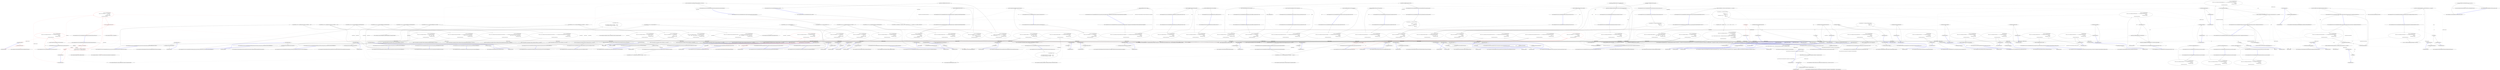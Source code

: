 digraph  {
n458 [label=fakeOptions, span=""];
n459 [label="System.Collections.Generic.IEnumerable<CommandLine.Core.OptionSpecification>", span=""];
n460 [label=int, span=""];
n461 [label=int, span=""];
n462 [label=int, span=""];
n463 [label=int, span=""];
n0 [label="Entry CommandLine.Tests.Unit.Core.InstanceBuilderTests.Explicit_help_request_generates_help_requested_error()", span="18-18", cluster="CommandLine.Tests.Unit.Core.InstanceBuilderTests.Explicit_help_request_generates_help_requested_error()"];
n1 [label="var fakeOptions = new FakeOptions()", span="21-21", cluster="CommandLine.Tests.Unit.Core.InstanceBuilderTests.Explicit_help_request_generates_help_requested_error()", color=red, community=0];
n2 [label="var expectedResult = new NotParsed<FakeOptions>(\r\n                fakeOptions, new Error[] { new HelpRequestedError() })", span="22-23", cluster="CommandLine.Tests.Unit.Core.InstanceBuilderTests.Explicit_help_request_generates_help_requested_error()", color=red, community=0];
n6 [label="Entry CommandLine.Tests.Fakes.FakeOptions.FakeOptions()", span="6-6", cluster="CommandLine.Tests.Fakes.FakeOptions.FakeOptions()"];
n3 [label="var result = InstanceBuilder.Build(\r\n                Maybe.Just<Func<FakeOptions>>(() => fakeOptions),\r\n                new[] { ''--help'' },\r\n                StringComparer.Ordinal,\r\n                CultureInfo.InvariantCulture)", span="26-30", cluster="CommandLine.Tests.Unit.Core.InstanceBuilderTests.Explicit_help_request_generates_help_requested_error()", color=red, community=0];
n14 [label=fakeOptions, span="27-27", cluster="lambda expression", color=red, community=0];
n7 [label="Entry CommandLine.NotParsed<T>.NotParsed(T, System.Collections.Generic.IEnumerable<CommandLine.Error>)", span="142-142", cluster="CommandLine.NotParsed<T>.NotParsed(T, System.Collections.Generic.IEnumerable<CommandLine.Error>)"];
n8 [label="Entry CommandLine.HelpRequestedError.HelpRequestedError()", span="357-357", cluster="CommandLine.HelpRequestedError.HelpRequestedError()"];
n4 [label="Assert.True(expectedResult.Equals(result))", span="33-33", cluster="CommandLine.Tests.Unit.Core.InstanceBuilderTests.Explicit_help_request_generates_help_requested_error()", color=red, community=0];
n9 [label="Entry CommandLine.Infrastructure.Maybe.Just<T>(T)", span="68-68", cluster="CommandLine.Infrastructure.Maybe.Just<T>(T)"];
n10 [label="Entry CommandLine.Core.InstanceBuilder.Build<T>(CommandLine.Infrastructure.Maybe<System.Func<T>>, System.Collections.Generic.IEnumerable<string>, System.StringComparer, System.Globalization.CultureInfo)", span="13-13", cluster="CommandLine.Core.InstanceBuilder.Build<T>(CommandLine.Infrastructure.Maybe<System.Func<T>>, System.Collections.Generic.IEnumerable<string>, System.StringComparer, System.Globalization.CultureInfo)"];
n13 [label="Entry lambda expression", span="27-27", cluster="lambda expression"];
n5 [label="Exit CommandLine.Tests.Unit.Core.InstanceBuilderTests.Explicit_help_request_generates_help_requested_error()", span="18-18", cluster="CommandLine.Tests.Unit.Core.InstanceBuilderTests.Explicit_help_request_generates_help_requested_error()"];
n11 [label="Entry CommandLine.NotParsed<T>.Equals(object)", span="161-161", cluster="CommandLine.NotParsed<T>.Equals(object)"];
n12 [label="Entry Unk.True", span="", cluster="Unk.True"];
n15 [label="Exit lambda expression", span="27-27", cluster="lambda expression"];
n16 [label="Entry CommandLine.Tests.Unit.Core.InstanceBuilderTests.Parse_negative_long_value(string[], long)", span="42-42", cluster="CommandLine.Tests.Unit.Core.InstanceBuilderTests.Parse_negative_long_value(string[], long)"];
n17 [label="var result = InstanceBuilder.Build(\r\n                Maybe.Just<Func<FakeOptions>>(() => new FakeOptions()),\r\n                arguments,\r\n                StringComparer.Ordinal,\r\n                CultureInfo.InvariantCulture)", span="47-51", cluster="CommandLine.Tests.Unit.Core.InstanceBuilderTests.Parse_negative_long_value(string[], long)", color=red, community=0];
n18 [label="Assert.Equal(expected, result.Value.LongValue)", span="54-54", cluster="CommandLine.Tests.Unit.Core.InstanceBuilderTests.Parse_negative_long_value(string[], long)", color=red, community=0];
n21 [label="Entry lambda expression", span="48-48", cluster="lambda expression"];
n19 [label="Exit CommandLine.Tests.Unit.Core.InstanceBuilderTests.Parse_negative_long_value(string[], long)", span="42-42", cluster="CommandLine.Tests.Unit.Core.InstanceBuilderTests.Parse_negative_long_value(string[], long)"];
n20 [label="Entry Unk.Equal", span="", cluster="Unk.Equal"];
n22 [label="new FakeOptions()", span="48-48", cluster="lambda expression", color=red, community=0];
n23 [label="Exit lambda expression", span="48-48", cluster="lambda expression"];
n24 [label="Entry CommandLine.Tests.Unit.Core.InstanceBuilderTests.Parse_double_value(string[], double)", span="65-65", cluster="CommandLine.Tests.Unit.Core.InstanceBuilderTests.Parse_double_value(string[], double)"];
n25 [label="var result = InstanceBuilder.Build(\r\n                Maybe.Just<Func<FakeOptionsWithDouble>>(() => new FakeOptionsWithDouble()),\r\n                arguments,\r\n                StringComparer.Ordinal,\r\n                CultureInfo.InvariantCulture)", span="70-74", cluster="CommandLine.Tests.Unit.Core.InstanceBuilderTests.Parse_double_value(string[], double)", color=red, community=0];
n26 [label="Assert.Equal(expected, result.Value.DoubleValue)", span="77-77", cluster="CommandLine.Tests.Unit.Core.InstanceBuilderTests.Parse_double_value(string[], double)", color=red, community=0];
n28 [label="Entry lambda expression", span="71-71", cluster="lambda expression"];
n27 [label="Exit CommandLine.Tests.Unit.Core.InstanceBuilderTests.Parse_double_value(string[], double)", span="65-65", cluster="CommandLine.Tests.Unit.Core.InstanceBuilderTests.Parse_double_value(string[], double)"];
n29 [label="new FakeOptionsWithDouble()", span="71-71", cluster="lambda expression", color=red, community=0];
n30 [label="Exit lambda expression", span="71-71", cluster="lambda expression"];
n31 [label="Entry CommandLine.Tests.Fakes.FakeOptionsWithDouble.FakeOptionsWithDouble()", span="4-4", cluster="CommandLine.Tests.Fakes.FakeOptionsWithDouble.FakeOptionsWithDouble()"];
n32 [label="Entry CommandLine.Tests.Unit.Core.InstanceBuilderTests.Parse_int_sequence(string[], int[])", span="89-89", cluster="CommandLine.Tests.Unit.Core.InstanceBuilderTests.Parse_int_sequence(string[], int[])"];
n33 [label="var result = InstanceBuilder.Build(\r\n                Maybe.Just<Func<FakeOptionsWithSequence>>(() => new FakeOptionsWithSequence()),\r\n                arguments,\r\n                StringComparer.Ordinal,\r\n                CultureInfo.InvariantCulture)", span="94-98", cluster="CommandLine.Tests.Unit.Core.InstanceBuilderTests.Parse_int_sequence(string[], int[])", color=red, community=0];
n34 [label="Assert.True(expected.SequenceEqual(result.Value.IntSequence))", span="101-101", cluster="CommandLine.Tests.Unit.Core.InstanceBuilderTests.Parse_int_sequence(string[], int[])"];
n37 [label="Entry lambda expression", span="95-95", cluster="lambda expression"];
n35 [label="Exit CommandLine.Tests.Unit.Core.InstanceBuilderTests.Parse_int_sequence(string[], int[])", span="89-89", cluster="CommandLine.Tests.Unit.Core.InstanceBuilderTests.Parse_int_sequence(string[], int[])"];
n36 [label="Entry Unk.SequenceEqual", span="", cluster="Unk.SequenceEqual"];
n38 [label="new FakeOptionsWithSequence()", span="95-95", cluster="lambda expression", color=red, community=0];
n39 [label="Exit lambda expression", span="95-95", cluster="lambda expression"];
n40 [label="Entry CommandLine.Tests.Fakes.FakeOptionsWithSequence.FakeOptionsWithSequence()", span="6-6", cluster="CommandLine.Tests.Fakes.FakeOptionsWithSequence.FakeOptionsWithSequence()"];
n41 [label="Entry CommandLine.Tests.Unit.Core.InstanceBuilderTests.Parse_int_sequence_with_range(string[], int[])", span="111-111", cluster="CommandLine.Tests.Unit.Core.InstanceBuilderTests.Parse_int_sequence_with_range(string[], int[])"];
n42 [label="var result = InstanceBuilder.Build(\r\n                Maybe.Just<Func<FakeOptions>>(() => new FakeOptions()),\r\n                arguments,\r\n                StringComparer.Ordinal,\r\n                CultureInfo.InvariantCulture)", span="116-120", cluster="CommandLine.Tests.Unit.Core.InstanceBuilderTests.Parse_int_sequence_with_range(string[], int[])"];
n43 [label="Assert.True(expected.SequenceEqual(result.Value.IntSequence))", span="123-123", cluster="CommandLine.Tests.Unit.Core.InstanceBuilderTests.Parse_int_sequence_with_range(string[], int[])"];
n45 [label="Entry lambda expression", span="117-117", cluster="lambda expression"];
n44 [label="Exit CommandLine.Tests.Unit.Core.InstanceBuilderTests.Parse_int_sequence_with_range(string[], int[])", span="111-111", cluster="CommandLine.Tests.Unit.Core.InstanceBuilderTests.Parse_int_sequence_with_range(string[], int[])"];
n46 [label="new FakeOptions()", span="117-117", cluster="lambda expression"];
n47 [label="Exit lambda expression", span="117-117", cluster="lambda expression"];
n48 [label="Entry CommandLine.Tests.Unit.Core.InstanceBuilderTests.Parse_string_sequence_with_only_min_constraint(string[], string[])", span="134-134", cluster="CommandLine.Tests.Unit.Core.InstanceBuilderTests.Parse_string_sequence_with_only_min_constraint(string[], string[])"];
n49 [label="var result = InstanceBuilder.Build(\r\n                Maybe.Just<Func<FakeOptionsWithSequenceAndOnlyMinConstraint>>(() => new FakeOptionsWithSequenceAndOnlyMinConstraint()),\r\n                arguments,\r\n                StringComparer.Ordinal,\r\n                CultureInfo.InvariantCulture)", span="139-143", cluster="CommandLine.Tests.Unit.Core.InstanceBuilderTests.Parse_string_sequence_with_only_min_constraint(string[], string[])"];
n50 [label="Assert.True(expected.SequenceEqual(result.Value.StringSequence))", span="146-146", cluster="CommandLine.Tests.Unit.Core.InstanceBuilderTests.Parse_string_sequence_with_only_min_constraint(string[], string[])"];
n52 [label="Entry lambda expression", span="140-140", cluster="lambda expression"];
n51 [label="Exit CommandLine.Tests.Unit.Core.InstanceBuilderTests.Parse_string_sequence_with_only_min_constraint(string[], string[])", span="134-134", cluster="CommandLine.Tests.Unit.Core.InstanceBuilderTests.Parse_string_sequence_with_only_min_constraint(string[], string[])"];
n53 [label="new FakeOptionsWithSequenceAndOnlyMinConstraint()", span="140-140", cluster="lambda expression"];
n54 [label="Exit lambda expression", span="140-140", cluster="lambda expression"];
n55 [label="Entry CommandLine.Tests.Fakes.FakeOptionsWithSequenceAndOnlyMinConstraint.FakeOptionsWithSequenceAndOnlyMinConstraint()", span="6-6", cluster="CommandLine.Tests.Fakes.FakeOptionsWithSequenceAndOnlyMinConstraint.FakeOptionsWithSequenceAndOnlyMinConstraint()"];
n56 [label="Entry CommandLine.Tests.Unit.Core.InstanceBuilderTests.Parse_string_sequence_with_only_max_constraint(string[], string[])", span="156-156", cluster="CommandLine.Tests.Unit.Core.InstanceBuilderTests.Parse_string_sequence_with_only_max_constraint(string[], string[])"];
n57 [label="var result = InstanceBuilder.Build(\r\n                Maybe.Just<Func<FakeOptionsWithSequenceAndOnlyMaxConstraint>>(() => new FakeOptionsWithSequenceAndOnlyMaxConstraint()),\r\n                arguments,\r\n                StringComparer.Ordinal,\r\n                CultureInfo.InvariantCulture)", span="161-165", cluster="CommandLine.Tests.Unit.Core.InstanceBuilderTests.Parse_string_sequence_with_only_max_constraint(string[], string[])"];
n58 [label="Assert.True(expected.SequenceEqual(result.Value.StringSequence))", span="168-168", cluster="CommandLine.Tests.Unit.Core.InstanceBuilderTests.Parse_string_sequence_with_only_max_constraint(string[], string[])"];
n60 [label="Entry lambda expression", span="162-162", cluster="lambda expression"];
n59 [label="Exit CommandLine.Tests.Unit.Core.InstanceBuilderTests.Parse_string_sequence_with_only_max_constraint(string[], string[])", span="156-156", cluster="CommandLine.Tests.Unit.Core.InstanceBuilderTests.Parse_string_sequence_with_only_max_constraint(string[], string[])"];
n61 [label="new FakeOptionsWithSequenceAndOnlyMaxConstraint()", span="162-162", cluster="lambda expression"];
n62 [label="Exit lambda expression", span="162-162", cluster="lambda expression"];
n63 [label="Entry CommandLine.Tests.Fakes.FakeOptionsWithSequenceAndOnlyMaxConstraint.FakeOptionsWithSequenceAndOnlyMaxConstraint()", span="6-6", cluster="CommandLine.Tests.Fakes.FakeOptionsWithSequenceAndOnlyMaxConstraint.FakeOptionsWithSequenceAndOnlyMaxConstraint()"];
n64 [label="Entry CommandLine.Tests.Unit.Core.InstanceBuilderTests.Breaking_min_constraint_in_string_sequence_gererates_MissingValueOptionError()", span="174-174", cluster="CommandLine.Tests.Unit.Core.InstanceBuilderTests.Breaking_min_constraint_in_string_sequence_gererates_MissingValueOptionError()"];
n65 [label="var expectedResult = new[] { new MissingValueOptionError(new NameInfo(''s'', ''string-seq'')) }", span="177-177", cluster="CommandLine.Tests.Unit.Core.InstanceBuilderTests.Breaking_min_constraint_in_string_sequence_gererates_MissingValueOptionError()"];
n66 [label="var result = InstanceBuilder.Build(\r\n                Maybe.Just<Func<FakeOptionsWithSequenceAndOnlyMinConstraint>>(() => new FakeOptionsWithSequenceAndOnlyMinConstraint()),\r\n                new[] { ''-s'' },\r\n                StringComparer.Ordinal,\r\n                CultureInfo.InvariantCulture)", span="180-184", cluster="CommandLine.Tests.Unit.Core.InstanceBuilderTests.Breaking_min_constraint_in_string_sequence_gererates_MissingValueOptionError()"];
n69 [label="Entry CommandLine.MissingValueOptionError.MissingValueOptionError(CommandLine.NameInfo)", span="269-269", cluster="CommandLine.MissingValueOptionError.MissingValueOptionError(CommandLine.NameInfo)"];
n70 [label="Entry CommandLine.NameInfo.NameInfo(string, string)", span="20-20", cluster="CommandLine.NameInfo.NameInfo(string, string)"];
n67 [label="Assert.True(expectedResult.SequenceEqual(((NotParsed<FakeOptionsWithSequenceAndOnlyMinConstraint>)result).Errors))", span="187-187", cluster="CommandLine.Tests.Unit.Core.InstanceBuilderTests.Breaking_min_constraint_in_string_sequence_gererates_MissingValueOptionError()"];
n71 [label="Entry lambda expression", span="181-181", cluster="lambda expression"];
n68 [label="Exit CommandLine.Tests.Unit.Core.InstanceBuilderTests.Breaking_min_constraint_in_string_sequence_gererates_MissingValueOptionError()", span="174-174", cluster="CommandLine.Tests.Unit.Core.InstanceBuilderTests.Breaking_min_constraint_in_string_sequence_gererates_MissingValueOptionError()"];
n72 [label="new FakeOptionsWithSequenceAndOnlyMinConstraint()", span="181-181", cluster="lambda expression"];
n73 [label="Exit lambda expression", span="181-181", cluster="lambda expression"];
n74 [label="Entry CommandLine.Tests.Unit.Core.InstanceBuilderTests.Breaking_min_constraint_in_string_sequence_as_value_gererates_SequenceOutOfRangeError()", span="193-193", cluster="CommandLine.Tests.Unit.Core.InstanceBuilderTests.Breaking_min_constraint_in_string_sequence_as_value_gererates_SequenceOutOfRangeError()"];
n75 [label="var expectedResult = new[] { new SequenceOutOfRangeError(NameInfo.EmptyName) }", span="196-196", cluster="CommandLine.Tests.Unit.Core.InstanceBuilderTests.Breaking_min_constraint_in_string_sequence_as_value_gererates_SequenceOutOfRangeError()"];
n76 [label="var result = InstanceBuilder.Build(\r\n                Maybe.Just<Func<FakeOptionsWithSequenceAndOnlyMinConstraintAsValue>>(() => new FakeOptionsWithSequenceAndOnlyMinConstraintAsValue()),\r\n                new string[] { },\r\n                StringComparer.Ordinal,\r\n                CultureInfo.InvariantCulture)", span="199-203", cluster="CommandLine.Tests.Unit.Core.InstanceBuilderTests.Breaking_min_constraint_in_string_sequence_as_value_gererates_SequenceOutOfRangeError()"];
n79 [label="Entry CommandLine.SequenceOutOfRangeError.SequenceOutOfRangeError(CommandLine.NameInfo)", span="324-324", cluster="CommandLine.SequenceOutOfRangeError.SequenceOutOfRangeError(CommandLine.NameInfo)"];
n77 [label="Assert.True(expectedResult.SequenceEqual(((NotParsed<FakeOptionsWithSequenceAndOnlyMinConstraintAsValue>)result).Errors))", span="206-206", cluster="CommandLine.Tests.Unit.Core.InstanceBuilderTests.Breaking_min_constraint_in_string_sequence_as_value_gererates_SequenceOutOfRangeError()"];
n80 [label="Entry lambda expression", span="200-200", cluster="lambda expression"];
n78 [label="Exit CommandLine.Tests.Unit.Core.InstanceBuilderTests.Breaking_min_constraint_in_string_sequence_as_value_gererates_SequenceOutOfRangeError()", span="193-193", cluster="CommandLine.Tests.Unit.Core.InstanceBuilderTests.Breaking_min_constraint_in_string_sequence_as_value_gererates_SequenceOutOfRangeError()"];
n81 [label="new FakeOptionsWithSequenceAndOnlyMinConstraintAsValue()", span="200-200", cluster="lambda expression"];
n82 [label="Exit lambda expression", span="200-200", cluster="lambda expression"];
n83 [label="Entry CommandLine.Tests.Fakes.FakeOptionsWithSequenceAndOnlyMinConstraintAsValue.FakeOptionsWithSequenceAndOnlyMinConstraintAsValue()", span="6-6", cluster="CommandLine.Tests.Fakes.FakeOptionsWithSequenceAndOnlyMinConstraintAsValue.FakeOptionsWithSequenceAndOnlyMinConstraintAsValue()"];
n84 [label="Entry CommandLine.Tests.Unit.Core.InstanceBuilderTests.Breaking_max_constraint_in_string_sequence_gererates_SequenceOutOfRangeError()", span="212-212", cluster="CommandLine.Tests.Unit.Core.InstanceBuilderTests.Breaking_max_constraint_in_string_sequence_gererates_SequenceOutOfRangeError()"];
n85 [label="var expectedResult = new[] { new SequenceOutOfRangeError(new NameInfo(''s'', ''string-seq'')) }", span="215-215", cluster="CommandLine.Tests.Unit.Core.InstanceBuilderTests.Breaking_max_constraint_in_string_sequence_gererates_SequenceOutOfRangeError()"];
n86 [label="var result = InstanceBuilder.Build(\r\n                Maybe.Just<Func<FakeOptionsWithSequenceAndOnlyMaxConstraint>>(() => new FakeOptionsWithSequenceAndOnlyMaxConstraint()),\r\n                new[] { ''--string-seq=one'', ''two'', ''three'', ''this-is-too-much'' },\r\n                StringComparer.Ordinal,\r\n                CultureInfo.InvariantCulture)", span="218-222", cluster="CommandLine.Tests.Unit.Core.InstanceBuilderTests.Breaking_max_constraint_in_string_sequence_gererates_SequenceOutOfRangeError()"];
n87 [label="Assert.True(expectedResult.SequenceEqual(((NotParsed<FakeOptionsWithSequenceAndOnlyMaxConstraint>)result).Errors))", span="225-225", cluster="CommandLine.Tests.Unit.Core.InstanceBuilderTests.Breaking_max_constraint_in_string_sequence_gererates_SequenceOutOfRangeError()"];
n89 [label="Entry lambda expression", span="219-219", cluster="lambda expression"];
n88 [label="Exit CommandLine.Tests.Unit.Core.InstanceBuilderTests.Breaking_max_constraint_in_string_sequence_gererates_SequenceOutOfRangeError()", span="212-212", cluster="CommandLine.Tests.Unit.Core.InstanceBuilderTests.Breaking_max_constraint_in_string_sequence_gererates_SequenceOutOfRangeError()"];
n90 [label="new FakeOptionsWithSequenceAndOnlyMaxConstraint()", span="219-219", cluster="lambda expression"];
n91 [label="Exit lambda expression", span="219-219", cluster="lambda expression"];
n92 [label="Entry CommandLine.Tests.Unit.Core.InstanceBuilderTests.Breaking_max_constraint_in_string_sequence_as_value_gererates_SequenceOutOfRangeError()", span="231-231", cluster="CommandLine.Tests.Unit.Core.InstanceBuilderTests.Breaking_max_constraint_in_string_sequence_as_value_gererates_SequenceOutOfRangeError()"];
n93 [label="var expectedResult = new[] { new SequenceOutOfRangeError(NameInfo.EmptyName) }", span="234-234", cluster="CommandLine.Tests.Unit.Core.InstanceBuilderTests.Breaking_max_constraint_in_string_sequence_as_value_gererates_SequenceOutOfRangeError()"];
n94 [label="var result = InstanceBuilder.Build(\r\n                Maybe.Just<Func<FakeOptionsWithSequenceAndOnlyMaxConstraintAsValue>>(() => new FakeOptionsWithSequenceAndOnlyMaxConstraintAsValue()),\r\n                new[] { ''one'', ''two'', ''three'', ''this-is-too-much'' },\r\n                StringComparer.Ordinal,\r\n                CultureInfo.InvariantCulture)", span="237-241", cluster="CommandLine.Tests.Unit.Core.InstanceBuilderTests.Breaking_max_constraint_in_string_sequence_as_value_gererates_SequenceOutOfRangeError()"];
n95 [label="Assert.True(expectedResult.SequenceEqual(((NotParsed<FakeOptionsWithSequenceAndOnlyMaxConstraintAsValue>)result).Errors))", span="244-244", cluster="CommandLine.Tests.Unit.Core.InstanceBuilderTests.Breaking_max_constraint_in_string_sequence_as_value_gererates_SequenceOutOfRangeError()"];
n97 [label="Entry lambda expression", span="238-238", cluster="lambda expression"];
n96 [label="Exit CommandLine.Tests.Unit.Core.InstanceBuilderTests.Breaking_max_constraint_in_string_sequence_as_value_gererates_SequenceOutOfRangeError()", span="231-231", cluster="CommandLine.Tests.Unit.Core.InstanceBuilderTests.Breaking_max_constraint_in_string_sequence_as_value_gererates_SequenceOutOfRangeError()"];
n98 [label="new FakeOptionsWithSequenceAndOnlyMaxConstraintAsValue()", span="238-238", cluster="lambda expression"];
n99 [label="Exit lambda expression", span="238-238", cluster="lambda expression"];
n100 [label="Entry CommandLine.Tests.Fakes.FakeOptionsWithSequenceAndOnlyMaxConstraintAsValue.FakeOptionsWithSequenceAndOnlyMaxConstraintAsValue()", span="6-6", cluster="CommandLine.Tests.Fakes.FakeOptionsWithSequenceAndOnlyMaxConstraintAsValue.FakeOptionsWithSequenceAndOnlyMaxConstraintAsValue()"];
n101 [label="Entry CommandLine.Tests.Unit.Core.InstanceBuilderTests.Parse_enum_value(string[], CommandLine.Tests.Fakes.Colors)", span="256-256", cluster="CommandLine.Tests.Unit.Core.InstanceBuilderTests.Parse_enum_value(string[], CommandLine.Tests.Fakes.Colors)"];
n102 [label="var result = InstanceBuilder.Build(\r\n                Maybe.Just<Func<FakeOptionsWithEnum>>(() => new FakeOptionsWithEnum()),\r\n                arguments,\r\n                StringComparer.Ordinal,\r\n                CultureInfo.InvariantCulture)", span="261-265", cluster="CommandLine.Tests.Unit.Core.InstanceBuilderTests.Parse_enum_value(string[], CommandLine.Tests.Fakes.Colors)"];
n103 [label="expected.ShouldBeEquivalentTo(result.Value.Colors)", span="268-268", cluster="CommandLine.Tests.Unit.Core.InstanceBuilderTests.Parse_enum_value(string[], CommandLine.Tests.Fakes.Colors)"];
n106 [label="Entry lambda expression", span="262-262", cluster="lambda expression"];
n104 [label="Exit CommandLine.Tests.Unit.Core.InstanceBuilderTests.Parse_enum_value(string[], CommandLine.Tests.Fakes.Colors)", span="256-256", cluster="CommandLine.Tests.Unit.Core.InstanceBuilderTests.Parse_enum_value(string[], CommandLine.Tests.Fakes.Colors)"];
n105 [label="Entry Unk.ShouldBeEquivalentTo", span="", cluster="Unk.ShouldBeEquivalentTo"];
n107 [label="new FakeOptionsWithEnum()", span="262-262", cluster="lambda expression"];
n108 [label="Exit lambda expression", span="262-262", cluster="lambda expression"];
n109 [label="Entry CommandLine.Tests.Fakes.FakeOptionsWithEnum.FakeOptionsWithEnum()", span="11-11", cluster="CommandLine.Tests.Fakes.FakeOptionsWithEnum.FakeOptionsWithEnum()"];
n110 [label="Entry CommandLine.Tests.Unit.Core.InstanceBuilderTests.Parse_enum_value_with_wrong_index_generates_BadFormatConversionError()", span="274-274", cluster="CommandLine.Tests.Unit.Core.InstanceBuilderTests.Parse_enum_value_with_wrong_index_generates_BadFormatConversionError()"];
n111 [label="var expectedResult = new[] { new BadFormatConversionError(new NameInfo('''', ''colors'')) }", span="277-277", cluster="CommandLine.Tests.Unit.Core.InstanceBuilderTests.Parse_enum_value_with_wrong_index_generates_BadFormatConversionError()"];
n112 [label="var result = InstanceBuilder.Build(\r\n                Maybe.Just<Func<FakeOptionsWithEnum>>(() => new FakeOptionsWithEnum()),\r\n                new[] { ''--colors'', ''3'' },\r\n                StringComparer.Ordinal,\r\n                CultureInfo.InvariantCulture)", span="280-284", cluster="CommandLine.Tests.Unit.Core.InstanceBuilderTests.Parse_enum_value_with_wrong_index_generates_BadFormatConversionError()"];
n115 [label="Entry CommandLine.BadFormatConversionError.BadFormatConversionError(CommandLine.NameInfo)", span="313-313", cluster="CommandLine.BadFormatConversionError.BadFormatConversionError(CommandLine.NameInfo)"];
n113 [label="Assert.True(expectedResult.SequenceEqual(((NotParsed<FakeOptionsWithEnum>)result).Errors))", span="287-287", cluster="CommandLine.Tests.Unit.Core.InstanceBuilderTests.Parse_enum_value_with_wrong_index_generates_BadFormatConversionError()"];
n116 [label="Entry lambda expression", span="281-281", cluster="lambda expression"];
n114 [label="Exit CommandLine.Tests.Unit.Core.InstanceBuilderTests.Parse_enum_value_with_wrong_index_generates_BadFormatConversionError()", span="274-274", cluster="CommandLine.Tests.Unit.Core.InstanceBuilderTests.Parse_enum_value_with_wrong_index_generates_BadFormatConversionError()"];
n117 [label="new FakeOptionsWithEnum()", span="281-281", cluster="lambda expression"];
n118 [label="Exit lambda expression", span="281-281", cluster="lambda expression"];
n119 [label="Entry CommandLine.Tests.Unit.Core.InstanceBuilderTests.Parse_enum_value_with_wrong_item_name_generates_BadFormatConversionError()", span="293-293", cluster="CommandLine.Tests.Unit.Core.InstanceBuilderTests.Parse_enum_value_with_wrong_item_name_generates_BadFormatConversionError()"];
n120 [label="var expectedResult = new[] { new BadFormatConversionError(new NameInfo('''', ''colors'')) }", span="296-296", cluster="CommandLine.Tests.Unit.Core.InstanceBuilderTests.Parse_enum_value_with_wrong_item_name_generates_BadFormatConversionError()"];
n121 [label="var result = InstanceBuilder.Build(\r\n                Maybe.Just<Func<FakeOptionsWithEnum>>(() => new FakeOptionsWithEnum()),\r\n                new[] { ''--colors'', ''Yellow'' },\r\n                StringComparer.Ordinal,\r\n                CultureInfo.InvariantCulture)", span="299-303", cluster="CommandLine.Tests.Unit.Core.InstanceBuilderTests.Parse_enum_value_with_wrong_item_name_generates_BadFormatConversionError()"];
n122 [label="Assert.True(expectedResult.SequenceEqual(((NotParsed<FakeOptionsWithEnum>)result).Errors))", span="306-306", cluster="CommandLine.Tests.Unit.Core.InstanceBuilderTests.Parse_enum_value_with_wrong_item_name_generates_BadFormatConversionError()"];
n124 [label="Entry lambda expression", span="300-300", cluster="lambda expression"];
n123 [label="Exit CommandLine.Tests.Unit.Core.InstanceBuilderTests.Parse_enum_value_with_wrong_item_name_generates_BadFormatConversionError()", span="293-293", cluster="CommandLine.Tests.Unit.Core.InstanceBuilderTests.Parse_enum_value_with_wrong_item_name_generates_BadFormatConversionError()"];
n125 [label="new FakeOptionsWithEnum()", span="300-300", cluster="lambda expression"];
n126 [label="Exit lambda expression", span="300-300", cluster="lambda expression"];
n127 [label="Entry CommandLine.Tests.Unit.Core.InstanceBuilderTests.Parse_enum_value_with_wrong_item_name_case_generates_BadFormatConversionError()", span="312-312", cluster="CommandLine.Tests.Unit.Core.InstanceBuilderTests.Parse_enum_value_with_wrong_item_name_case_generates_BadFormatConversionError()"];
n128 [label="var expectedResult = new[] { new BadFormatConversionError(new NameInfo('''', ''colors'')) }", span="315-315", cluster="CommandLine.Tests.Unit.Core.InstanceBuilderTests.Parse_enum_value_with_wrong_item_name_case_generates_BadFormatConversionError()"];
n129 [label="var result = InstanceBuilder.Build(\r\n                Maybe.Just<Func<FakeOptionsWithEnum>>(() => new FakeOptionsWithEnum()),\r\n                new[] { ''--colors'', ''RED'' },\r\n                StringComparer.Ordinal,\r\n                CultureInfo.InvariantCulture)", span="318-322", cluster="CommandLine.Tests.Unit.Core.InstanceBuilderTests.Parse_enum_value_with_wrong_item_name_case_generates_BadFormatConversionError()"];
n130 [label="Assert.True(expectedResult.SequenceEqual(((NotParsed<FakeOptionsWithEnum>)result).Errors))", span="325-325", cluster="CommandLine.Tests.Unit.Core.InstanceBuilderTests.Parse_enum_value_with_wrong_item_name_case_generates_BadFormatConversionError()"];
n132 [label="Entry lambda expression", span="319-319", cluster="lambda expression"];
n131 [label="Exit CommandLine.Tests.Unit.Core.InstanceBuilderTests.Parse_enum_value_with_wrong_item_name_case_generates_BadFormatConversionError()", span="312-312", cluster="CommandLine.Tests.Unit.Core.InstanceBuilderTests.Parse_enum_value_with_wrong_item_name_case_generates_BadFormatConversionError()"];
n133 [label="new FakeOptionsWithEnum()", span="319-319", cluster="lambda expression"];
n134 [label="Exit lambda expression", span="319-319", cluster="lambda expression"];
n135 [label="Entry CommandLine.Tests.Unit.Core.InstanceBuilderTests.Parse_values_partitioned_between_sequence_and_scalar()", span="331-331", cluster="CommandLine.Tests.Unit.Core.InstanceBuilderTests.Parse_values_partitioned_between_sequence_and_scalar()"];
n136 [label="var expectedResult = new FakeOptionsWithValues\r\n                {\r\n                    StringValue = string.Empty,\r\n                    LongValue = 10L,\r\n                    StringSequence = new[] { ''a'', ''b'', ''c'' },\r\n                    IntValue = 20\r\n                }", span="334-340", cluster="CommandLine.Tests.Unit.Core.InstanceBuilderTests.Parse_values_partitioned_between_sequence_and_scalar()"];
n137 [label="var result = InstanceBuilder.Build(\r\n                Maybe.Just<Func<FakeOptionsWithValues>>(() => new FakeOptionsWithValues()),\r\n                new[] { ''10'', ''a'', ''b'', ''c'', ''20'' },\r\n                StringComparer.Ordinal,\r\n                CultureInfo.InvariantCulture)", span="343-347", cluster="CommandLine.Tests.Unit.Core.InstanceBuilderTests.Parse_values_partitioned_between_sequence_and_scalar()"];
n140 [label="Entry CommandLine.Tests.Fakes.FakeOptionsWithValues.FakeOptionsWithValues()", span="6-6", cluster="CommandLine.Tests.Fakes.FakeOptionsWithValues.FakeOptionsWithValues()"];
n138 [label="expectedResult.ShouldBeEquivalentTo(result.Value)", span="350-350", cluster="CommandLine.Tests.Unit.Core.InstanceBuilderTests.Parse_values_partitioned_between_sequence_and_scalar()"];
n141 [label="Entry lambda expression", span="344-344", cluster="lambda expression"];
n139 [label="Exit CommandLine.Tests.Unit.Core.InstanceBuilderTests.Parse_values_partitioned_between_sequence_and_scalar()", span="331-331", cluster="CommandLine.Tests.Unit.Core.InstanceBuilderTests.Parse_values_partitioned_between_sequence_and_scalar()"];
n142 [label="new FakeOptionsWithValues()", span="344-344", cluster="lambda expression"];
n143 [label="Exit lambda expression", span="344-344", cluster="lambda expression"];
n144 [label="Entry CommandLine.Tests.Unit.Core.InstanceBuilderTests.Parse_sequence_value_without_range_constraints(string[], long[])", span="361-361", cluster="CommandLine.Tests.Unit.Core.InstanceBuilderTests.Parse_sequence_value_without_range_constraints(string[], long[])"];
n145 [label="var result = InstanceBuilder.Build(\r\n                Maybe.Just<Func<FakeOptionsWithSequenceWithoutRange>>(() => new FakeOptionsWithSequenceWithoutRange()),\r\n                arguments,\r\n                StringComparer.Ordinal,\r\n                CultureInfo.InvariantCulture)", span="366-370", cluster="CommandLine.Tests.Unit.Core.InstanceBuilderTests.Parse_sequence_value_without_range_constraints(string[], long[])"];
n146 [label="expected.ShouldBeEquivalentTo(result.Value.LongSequence)", span="373-373", cluster="CommandLine.Tests.Unit.Core.InstanceBuilderTests.Parse_sequence_value_without_range_constraints(string[], long[])"];
n148 [label="Entry lambda expression", span="367-367", cluster="lambda expression"];
n147 [label="Exit CommandLine.Tests.Unit.Core.InstanceBuilderTests.Parse_sequence_value_without_range_constraints(string[], long[])", span="361-361", cluster="CommandLine.Tests.Unit.Core.InstanceBuilderTests.Parse_sequence_value_without_range_constraints(string[], long[])"];
n149 [label="new FakeOptionsWithSequenceWithoutRange()", span="367-367", cluster="lambda expression"];
n150 [label="Exit lambda expression", span="367-367", cluster="lambda expression"];
n151 [label="Entry CommandLine.Tests.Fakes.FakeOptionsWithSequenceWithoutRange.FakeOptionsWithSequenceWithoutRange()", span="6-6", cluster="CommandLine.Tests.Fakes.FakeOptionsWithSequenceWithoutRange.FakeOptionsWithSequenceWithoutRange()"];
n152 [label="Entry CommandLine.Tests.Unit.Core.InstanceBuilderTests.Parse_long_sequence_with_separator(string[], long[])", span="383-383", cluster="CommandLine.Tests.Unit.Core.InstanceBuilderTests.Parse_long_sequence_with_separator(string[], long[])"];
n153 [label="var result = InstanceBuilder.Build(\r\n                Maybe.Just<Func<FakeOptionsWithSequenceAndSeparator>>(() => new FakeOptionsWithSequenceAndSeparator()),\r\n                arguments,\r\n                StringComparer.Ordinal,\r\n                CultureInfo.InvariantCulture)", span="388-392", cluster="CommandLine.Tests.Unit.Core.InstanceBuilderTests.Parse_long_sequence_with_separator(string[], long[])"];
n154 [label="expected.ShouldBeEquivalentTo(result.Value.LongSequence)", span="395-395", cluster="CommandLine.Tests.Unit.Core.InstanceBuilderTests.Parse_long_sequence_with_separator(string[], long[])"];
n156 [label="Entry lambda expression", span="389-389", cluster="lambda expression"];
n155 [label="Exit CommandLine.Tests.Unit.Core.InstanceBuilderTests.Parse_long_sequence_with_separator(string[], long[])", span="383-383", cluster="CommandLine.Tests.Unit.Core.InstanceBuilderTests.Parse_long_sequence_with_separator(string[], long[])"];
n157 [label="new FakeOptionsWithSequenceAndSeparator()", span="389-389", cluster="lambda expression"];
n158 [label="Exit lambda expression", span="389-389", cluster="lambda expression"];
n159 [label="Entry CommandLine.Tests.Fakes.FakeOptionsWithSequenceAndSeparator.FakeOptionsWithSequenceAndSeparator()", span="6-6", cluster="CommandLine.Tests.Fakes.FakeOptionsWithSequenceAndSeparator.FakeOptionsWithSequenceAndSeparator()"];
n160 [label="Entry CommandLine.Tests.Unit.Core.InstanceBuilderTests.Parse_string_sequence_with_separator(string[], string[])", span="405-405", cluster="CommandLine.Tests.Unit.Core.InstanceBuilderTests.Parse_string_sequence_with_separator(string[], string[])"];
n161 [label="var result = InstanceBuilder.Build(\r\n                Maybe.Just<Func<FakeOptionsWithSequenceAndSeparator>>(() => new FakeOptionsWithSequenceAndSeparator()),\r\n                arguments,\r\n                StringComparer.Ordinal,\r\n                CultureInfo.InvariantCulture)", span="410-414", cluster="CommandLine.Tests.Unit.Core.InstanceBuilderTests.Parse_string_sequence_with_separator(string[], string[])"];
n162 [label="expected.ShouldBeEquivalentTo(result.Value.StringSequence)", span="417-417", cluster="CommandLine.Tests.Unit.Core.InstanceBuilderTests.Parse_string_sequence_with_separator(string[], string[])"];
n164 [label="Entry lambda expression", span="411-411", cluster="lambda expression"];
n163 [label="Exit CommandLine.Tests.Unit.Core.InstanceBuilderTests.Parse_string_sequence_with_separator(string[], string[])", span="405-405", cluster="CommandLine.Tests.Unit.Core.InstanceBuilderTests.Parse_string_sequence_with_separator(string[], string[])"];
n165 [label="new FakeOptionsWithSequenceAndSeparator()", span="411-411", cluster="lambda expression"];
n166 [label="Exit lambda expression", span="411-411", cluster="lambda expression"];
n167 [label="Entry CommandLine.Tests.Unit.Core.InstanceBuilderTests.Double_dash_force_subsequent_arguments_as_values()", span="426-426", cluster="CommandLine.Tests.Unit.Core.InstanceBuilderTests.Double_dash_force_subsequent_arguments_as_values()"];
n168 [label="var expectedResult = new FakeOptionsWithValues\r\n                {\r\n                    StringValue = ''str1'',\r\n                    LongValue = 10L,\r\n                    StringSequence = new[] { ''-a'', ''--bee'', ''-c'' },\r\n                    IntValue = 20\r\n                }", span="429-435", cluster="CommandLine.Tests.Unit.Core.InstanceBuilderTests.Double_dash_force_subsequent_arguments_as_values()"];
n169 [label="var arguments = new[] { ''--stringvalue'', ''str1'', ''--'', ''10'', ''-a'', ''--bee'', ''-c'', ''20'' }", span="436-436", cluster="CommandLine.Tests.Unit.Core.InstanceBuilderTests.Double_dash_force_subsequent_arguments_as_values()"];
n171 [label="expectedResult.ShouldBeEquivalentTo(result.Value)", span="449-449", cluster="CommandLine.Tests.Unit.Core.InstanceBuilderTests.Double_dash_force_subsequent_arguments_as_values()"];
n170 [label="var result = InstanceBuilder.Build(\r\n                Maybe.Just<Func<FakeOptionsWithValues>>(() => new FakeOptionsWithValues()),\r\n                (a, optionSpecs) =>\r\n                    Tokenizer.PreprocessDashDash(a,\r\n                        args => Tokenizer.Tokenize(args, name => NameLookup.Contains(name, optionSpecs, StringComparer.Ordinal))),\r\n                arguments,\r\n                StringComparer.Ordinal,\r\n                CultureInfo.InvariantCulture)", span="439-446", cluster="CommandLine.Tests.Unit.Core.InstanceBuilderTests.Double_dash_force_subsequent_arguments_as_values()"];
n173 [label="Entry CommandLine.Core.InstanceBuilder.Build<T>(CommandLine.Infrastructure.Maybe<System.Func<T>>, System.Func<System.Collections.Generic.IEnumerable<string>, System.Collections.Generic.IEnumerable<CommandLine.Core.OptionSpecification>, CommandLine.Core.StatePair<System.Collections.Generic.IEnumerable<CommandLine.Core.Token>>>, System.Collections.Generic.IEnumerable<string>, System.StringComparer, System.Globalization.CultureInfo)", span="34-34", cluster="CommandLine.Core.InstanceBuilder.Build<T>(CommandLine.Infrastructure.Maybe<System.Func<T>>, System.Func<System.Collections.Generic.IEnumerable<string>, System.Collections.Generic.IEnumerable<CommandLine.Core.OptionSpecification>, CommandLine.Core.StatePair<System.Collections.Generic.IEnumerable<CommandLine.Core.Token>>>, System.Collections.Generic.IEnumerable<string>, System.StringComparer, System.Globalization.CultureInfo)"];
n174 [label="Entry lambda expression", span="440-440", cluster="lambda expression"];
n177 [label="Entry lambda expression", span="441-443", cluster="lambda expression"];
n172 [label="Exit CommandLine.Tests.Unit.Core.InstanceBuilderTests.Double_dash_force_subsequent_arguments_as_values()", span="426-426", cluster="CommandLine.Tests.Unit.Core.InstanceBuilderTests.Double_dash_force_subsequent_arguments_as_values()"];
n175 [label="new FakeOptionsWithValues()", span="440-440", cluster="lambda expression"];
n176 [label="Exit lambda expression", span="440-440", cluster="lambda expression"];
n178 [label="Tokenizer.PreprocessDashDash(a,\r\n                        args => Tokenizer.Tokenize(args, name => NameLookup.Contains(name, optionSpecs, StringComparer.Ordinal)))", span="442-443", cluster="lambda expression"];
n182 [label="Tokenizer.Tokenize(args, name => NameLookup.Contains(name, optionSpecs, StringComparer.Ordinal))", span="443-443", cluster="lambda expression"];
n186 [label="NameLookup.Contains(name, optionSpecs, StringComparer.Ordinal)", span="443-443", cluster="lambda expression"];
n179 [label="Exit lambda expression", span="441-443", cluster="lambda expression"];
n180 [label="Entry CommandLine.Core.Tokenizer.PreprocessDashDash(System.Collections.Generic.IEnumerable<string>, System.Func<System.Collections.Generic.IEnumerable<string>, CommandLine.Core.StatePair<System.Collections.Generic.IEnumerable<CommandLine.Core.Token>>>)", span="31-31", cluster="CommandLine.Core.Tokenizer.PreprocessDashDash(System.Collections.Generic.IEnumerable<string>, System.Func<System.Collections.Generic.IEnumerable<string>, CommandLine.Core.StatePair<System.Collections.Generic.IEnumerable<CommandLine.Core.Token>>>)"];
n181 [label="Entry lambda expression", span="443-443", cluster="lambda expression"];
n183 [label="Exit lambda expression", span="443-443", cluster="lambda expression"];
n184 [label="Entry CommandLine.Core.Tokenizer.Tokenize(System.Collections.Generic.IEnumerable<string>, System.Func<string, bool>)", span="11-11", cluster="CommandLine.Core.Tokenizer.Tokenize(System.Collections.Generic.IEnumerable<string>, System.Func<string, bool>)"];
n185 [label="Entry lambda expression", span="443-443", cluster="lambda expression"];
n187 [label="Exit lambda expression", span="443-443", cluster="lambda expression"];
n188 [label="Entry CommandLine.Core.NameLookup.Contains(string, System.Collections.Generic.IEnumerable<CommandLine.Core.OptionSpecification>, System.StringComparer)", span="11-11", cluster="CommandLine.Core.NameLookup.Contains(string, System.Collections.Generic.IEnumerable<CommandLine.Core.OptionSpecification>, System.StringComparer)"];
n189 [label="Entry CommandLine.Tests.Unit.Core.InstanceBuilderTests.Parse_option_from_different_sets_gererates_MutuallyExclusiveSetError()", span="455-455", cluster="CommandLine.Tests.Unit.Core.InstanceBuilderTests.Parse_option_from_different_sets_gererates_MutuallyExclusiveSetError()"];
n190 [label="var expectedResult = new[]\r\n                {\r\n                    new MutuallyExclusiveSetError(new NameInfo('''', ''weburl'')),\r\n                    new MutuallyExclusiveSetError(new NameInfo('''', ''ftpurl''))\r\n                }", span="458-462", cluster="CommandLine.Tests.Unit.Core.InstanceBuilderTests.Parse_option_from_different_sets_gererates_MutuallyExclusiveSetError()"];
n191 [label="var result = InstanceBuilder.Build(\r\n                Maybe.Just<Func<FakeOptionsWithSets>>(() => new FakeOptionsWithSets()),\r\n                new[] { ''--weburl'', ''http://mywebsite.org/'', ''--ftpurl'', ''fpt://ftpsite.org/'' },\r\n                StringComparer.Ordinal,\r\n                CultureInfo.InvariantCulture)", span="465-469", cluster="CommandLine.Tests.Unit.Core.InstanceBuilderTests.Parse_option_from_different_sets_gererates_MutuallyExclusiveSetError()"];
n194 [label="Entry CommandLine.MutuallyExclusiveSetError.MutuallyExclusiveSetError(CommandLine.NameInfo)", span="302-302", cluster="CommandLine.MutuallyExclusiveSetError.MutuallyExclusiveSetError(CommandLine.NameInfo)"];
n192 [label="Assert.True(expectedResult.SequenceEqual(((NotParsed<FakeOptionsWithSets>)result).Errors))", span="472-472", cluster="CommandLine.Tests.Unit.Core.InstanceBuilderTests.Parse_option_from_different_sets_gererates_MutuallyExclusiveSetError()"];
n195 [label="Entry lambda expression", span="466-466", cluster="lambda expression"];
n193 [label="Exit CommandLine.Tests.Unit.Core.InstanceBuilderTests.Parse_option_from_different_sets_gererates_MutuallyExclusiveSetError()", span="455-455", cluster="CommandLine.Tests.Unit.Core.InstanceBuilderTests.Parse_option_from_different_sets_gererates_MutuallyExclusiveSetError()"];
n196 [label="new FakeOptionsWithSets()", span="466-466", cluster="lambda expression"];
n197 [label="Exit lambda expression", span="466-466", cluster="lambda expression"];
n198 [label="Entry CommandLine.Tests.Fakes.FakeOptionsWithSets.FakeOptionsWithSets()", span="4-4", cluster="CommandLine.Tests.Fakes.FakeOptionsWithSets.FakeOptionsWithSets()"];
n199 [label="Entry CommandLine.Tests.Unit.Core.InstanceBuilderTests.Two_required_options_at_the_same_set_and_one_is_true()", span="478-478", cluster="CommandLine.Tests.Unit.Core.InstanceBuilderTests.Two_required_options_at_the_same_set_and_one_is_true()"];
n200 [label="var expectedResult = new FakeOptionWithRequiredAndSet {\r\n                FtpUrl = ''str1'',\r\n                WebUrl = null\r\n            }", span="480-483", cluster="CommandLine.Tests.Unit.Core.InstanceBuilderTests.Two_required_options_at_the_same_set_and_one_is_true()"];
n201 [label="var result = InstanceBuilder.Build(\r\n                Maybe.Just<Func<FakeOptionWithRequiredAndSet>>(() => new FakeOptionWithRequiredAndSet()),\r\n                new[] { ''--ftpurl'', ''str1''},\r\n                StringComparer.Ordinal,\r\n                CultureInfo.InvariantCulture)", span="485-489", cluster="CommandLine.Tests.Unit.Core.InstanceBuilderTests.Two_required_options_at_the_same_set_and_one_is_true()"];
n204 [label="Entry CommandLine.Tests.Fakes.FakeOptionWithRequiredAndSet.FakeOptionWithRequiredAndSet()", span="4-4", cluster="CommandLine.Tests.Fakes.FakeOptionWithRequiredAndSet.FakeOptionWithRequiredAndSet()"];
n202 [label="expectedResult.ShouldBeEquivalentTo(result.Value)", span="492-492", cluster="CommandLine.Tests.Unit.Core.InstanceBuilderTests.Two_required_options_at_the_same_set_and_one_is_true()"];
n205 [label="Entry lambda expression", span="486-486", cluster="lambda expression"];
n203 [label="Exit CommandLine.Tests.Unit.Core.InstanceBuilderTests.Two_required_options_at_the_same_set_and_one_is_true()", span="478-478", cluster="CommandLine.Tests.Unit.Core.InstanceBuilderTests.Two_required_options_at_the_same_set_and_one_is_true()"];
n206 [label="new FakeOptionWithRequiredAndSet()", span="486-486", cluster="lambda expression"];
n207 [label="Exit lambda expression", span="486-486", cluster="lambda expression"];
n208 [label="Entry CommandLine.Tests.Unit.Core.InstanceBuilderTests.Two_required_options_at_the_same_set_and_both_are_true()", span="498-498", cluster="CommandLine.Tests.Unit.Core.InstanceBuilderTests.Two_required_options_at_the_same_set_and_both_are_true()"];
n209 [label="var expectedResult = new FakeOptionWithRequiredAndSet {\r\n                FtpUrl = ''str1'',\r\n                WebUrl = ''str2''\r\n            }", span="500-503", cluster="CommandLine.Tests.Unit.Core.InstanceBuilderTests.Two_required_options_at_the_same_set_and_both_are_true()"];
n210 [label="var result = InstanceBuilder.Build(\r\n                Maybe.Just<Func<FakeOptionWithRequiredAndSet>>(() => new FakeOptionWithRequiredAndSet()),\r\n                new[] { ''--ftpurl'', ''str1'', ''--weburl'', ''str2'' },\r\n                StringComparer.Ordinal,\r\n                CultureInfo.InvariantCulture)", span="505-509", cluster="CommandLine.Tests.Unit.Core.InstanceBuilderTests.Two_required_options_at_the_same_set_and_both_are_true()"];
n211 [label="expectedResult.ShouldBeEquivalentTo(result.Value)", span="512-512", cluster="CommandLine.Tests.Unit.Core.InstanceBuilderTests.Two_required_options_at_the_same_set_and_both_are_true()"];
n213 [label="Entry lambda expression", span="506-506", cluster="lambda expression"];
n212 [label="Exit CommandLine.Tests.Unit.Core.InstanceBuilderTests.Two_required_options_at_the_same_set_and_both_are_true()", span="498-498", cluster="CommandLine.Tests.Unit.Core.InstanceBuilderTests.Two_required_options_at_the_same_set_and_both_are_true()"];
n214 [label="new FakeOptionWithRequiredAndSet()", span="506-506", cluster="lambda expression"];
n215 [label="Exit lambda expression", span="506-506", cluster="lambda expression"];
n216 [label="Entry CommandLine.Tests.Unit.Core.InstanceBuilderTests.Two_required_options_at_the_same_set_and_none_are_true()", span="517-517", cluster="CommandLine.Tests.Unit.Core.InstanceBuilderTests.Two_required_options_at_the_same_set_and_none_are_true()"];
n217 [label="var expectedResult = new[]\r\n            {\r\n                new MissingRequiredOptionError(new NameInfo('''', ''ftpurl'')),\r\n                new MissingRequiredOptionError(new NameInfo('''', ''weburl''))\r\n            }", span="519-523", cluster="CommandLine.Tests.Unit.Core.InstanceBuilderTests.Two_required_options_at_the_same_set_and_none_are_true()"];
n218 [label="var result = InstanceBuilder.Build(\r\n                Maybe.Just<Func<FakeOptionWithRequiredAndSet>>(() => new FakeOptionWithRequiredAndSet()),\r\n                new[] {''''},\r\n                StringComparer.Ordinal,\r\n                CultureInfo.InvariantCulture)", span="525-529", cluster="CommandLine.Tests.Unit.Core.InstanceBuilderTests.Two_required_options_at_the_same_set_and_none_are_true()"];
n221 [label="Entry CommandLine.MissingRequiredOptionError.MissingRequiredOptionError(CommandLine.NameInfo)", span="291-291", cluster="CommandLine.MissingRequiredOptionError.MissingRequiredOptionError(CommandLine.NameInfo)"];
n219 [label="Assert.True(expectedResult.SequenceEqual(((NotParsed<FakeOptionWithRequiredAndSet>)result).Errors))", span="532-532", cluster="CommandLine.Tests.Unit.Core.InstanceBuilderTests.Two_required_options_at_the_same_set_and_none_are_true()"];
n222 [label="Entry lambda expression", span="526-526", cluster="lambda expression"];
n220 [label="Exit CommandLine.Tests.Unit.Core.InstanceBuilderTests.Two_required_options_at_the_same_set_and_none_are_true()", span="517-517", cluster="CommandLine.Tests.Unit.Core.InstanceBuilderTests.Two_required_options_at_the_same_set_and_none_are_true()"];
n223 [label="new FakeOptionWithRequiredAndSet()", span="526-526", cluster="lambda expression"];
n224 [label="Exit lambda expression", span="526-526", cluster="lambda expression"];
n225 [label="Entry CommandLine.Tests.Unit.Core.InstanceBuilderTests.Omitting_required_option_gererates_MissingRequiredOptionError()", span="538-538", cluster="CommandLine.Tests.Unit.Core.InstanceBuilderTests.Omitting_required_option_gererates_MissingRequiredOptionError()"];
n226 [label="var expectedResult = new[] { new MissingRequiredOptionError(new NameInfo('''', ''str'')) }", span="541-541", cluster="CommandLine.Tests.Unit.Core.InstanceBuilderTests.Omitting_required_option_gererates_MissingRequiredOptionError()"];
n227 [label="var result = InstanceBuilder.Build(\r\n                Maybe.Just<Func<FakeOptionWithRequired>>(() => new FakeOptionWithRequired()),\r\n                new string[] { },\r\n                StringComparer.Ordinal,\r\n                CultureInfo.InvariantCulture)", span="544-548", cluster="CommandLine.Tests.Unit.Core.InstanceBuilderTests.Omitting_required_option_gererates_MissingRequiredOptionError()"];
n228 [label="Assert.True(expectedResult.SequenceEqual(((NotParsed<FakeOptionWithRequired>)result).Errors))", span="551-551", cluster="CommandLine.Tests.Unit.Core.InstanceBuilderTests.Omitting_required_option_gererates_MissingRequiredOptionError()"];
n230 [label="Entry lambda expression", span="545-545", cluster="lambda expression"];
n229 [label="Exit CommandLine.Tests.Unit.Core.InstanceBuilderTests.Omitting_required_option_gererates_MissingRequiredOptionError()", span="538-538", cluster="CommandLine.Tests.Unit.Core.InstanceBuilderTests.Omitting_required_option_gererates_MissingRequiredOptionError()"];
n231 [label="new FakeOptionWithRequired()", span="545-545", cluster="lambda expression"];
n232 [label="Exit lambda expression", span="545-545", cluster="lambda expression"];
n233 [label="Entry CommandLine.Tests.Fakes.FakeOptionWithRequired.FakeOptionWithRequired()", span="4-4", cluster="CommandLine.Tests.Fakes.FakeOptionWithRequired.FakeOptionWithRequired()"];
n234 [label="Entry CommandLine.Tests.Unit.Core.InstanceBuilderTests.Wrong_range_in_sequence_gererates_SequenceOutOfRangeError()", span="557-557", cluster="CommandLine.Tests.Unit.Core.InstanceBuilderTests.Wrong_range_in_sequence_gererates_SequenceOutOfRangeError()"];
n235 [label="var expectedResult = new[] { new SequenceOutOfRangeError(new NameInfo(''i'', '''')) }", span="560-560", cluster="CommandLine.Tests.Unit.Core.InstanceBuilderTests.Wrong_range_in_sequence_gererates_SequenceOutOfRangeError()"];
n236 [label="var result = InstanceBuilder.Build(\r\n                Maybe.Just<Func<FakeOptions>>(() => new FakeOptions()),\r\n                new [] { ''-i'', ''10'' },\r\n                StringComparer.Ordinal,\r\n                CultureInfo.InvariantCulture)", span="563-567", cluster="CommandLine.Tests.Unit.Core.InstanceBuilderTests.Wrong_range_in_sequence_gererates_SequenceOutOfRangeError()"];
n237 [label="Assert.True(expectedResult.SequenceEqual(((NotParsed<FakeOptions>)result).Errors))", span="570-570", cluster="CommandLine.Tests.Unit.Core.InstanceBuilderTests.Wrong_range_in_sequence_gererates_SequenceOutOfRangeError()"];
n239 [label="Entry lambda expression", span="564-564", cluster="lambda expression"];
n238 [label="Exit CommandLine.Tests.Unit.Core.InstanceBuilderTests.Wrong_range_in_sequence_gererates_SequenceOutOfRangeError()", span="557-557", cluster="CommandLine.Tests.Unit.Core.InstanceBuilderTests.Wrong_range_in_sequence_gererates_SequenceOutOfRangeError()"];
n240 [label="new FakeOptions()", span="564-564", cluster="lambda expression"];
n241 [label="Exit lambda expression", span="564-564", cluster="lambda expression"];
n242 [label="Entry CommandLine.Tests.Unit.Core.InstanceBuilderTests.Parse_unknown_long_option_gererates_UnknownOptionError()", span="576-576", cluster="CommandLine.Tests.Unit.Core.InstanceBuilderTests.Parse_unknown_long_option_gererates_UnknownOptionError()"];
n243 [label="var expectedResult = new[] { new UnknownOptionError(''xyz'') }", span="579-579", cluster="CommandLine.Tests.Unit.Core.InstanceBuilderTests.Parse_unknown_long_option_gererates_UnknownOptionError()"];
n244 [label="var result = InstanceBuilder.Build(\r\n                Maybe.Just<Func<FakeOptions>>(() => new FakeOptions()),\r\n                new[] { ''--stringvalue'', ''abc'', ''--xyz'' },\r\n                StringComparer.Ordinal,\r\n                CultureInfo.InvariantCulture)", span="582-586", cluster="CommandLine.Tests.Unit.Core.InstanceBuilderTests.Parse_unknown_long_option_gererates_UnknownOptionError()"];
n247 [label="Entry CommandLine.UnknownOptionError.UnknownOptionError(string)", span="280-280", cluster="CommandLine.UnknownOptionError.UnknownOptionError(string)"];
n245 [label="Assert.True(expectedResult.SequenceEqual(((NotParsed<FakeOptions>)result).Errors))", span="589-589", cluster="CommandLine.Tests.Unit.Core.InstanceBuilderTests.Parse_unknown_long_option_gererates_UnknownOptionError()"];
n248 [label="Entry lambda expression", span="583-583", cluster="lambda expression"];
n246 [label="Exit CommandLine.Tests.Unit.Core.InstanceBuilderTests.Parse_unknown_long_option_gererates_UnknownOptionError()", span="576-576", cluster="CommandLine.Tests.Unit.Core.InstanceBuilderTests.Parse_unknown_long_option_gererates_UnknownOptionError()"];
n249 [label="new FakeOptions()", span="583-583", cluster="lambda expression"];
n250 [label="Exit lambda expression", span="583-583", cluster="lambda expression"];
n251 [label="Entry CommandLine.Tests.Unit.Core.InstanceBuilderTests.Parse_unknown_short_option_gererates_UnknownOptionError()", span="595-595", cluster="CommandLine.Tests.Unit.Core.InstanceBuilderTests.Parse_unknown_short_option_gererates_UnknownOptionError()"];
n252 [label="var expectedResult = new[] { new UnknownOptionError(''z'') }", span="598-598", cluster="CommandLine.Tests.Unit.Core.InstanceBuilderTests.Parse_unknown_short_option_gererates_UnknownOptionError()"];
n253 [label="var result = InstanceBuilder.Build(\r\n                Maybe.Just<Func<FakeOptions>>(() => new FakeOptions()),\r\n                new[] { ''-z'', ''-x'' },\r\n                StringComparer.Ordinal,\r\n                CultureInfo.InvariantCulture)", span="601-605", cluster="CommandLine.Tests.Unit.Core.InstanceBuilderTests.Parse_unknown_short_option_gererates_UnknownOptionError()"];
n254 [label="Assert.True(expectedResult.SequenceEqual(((NotParsed<FakeOptions>)result).Errors))", span="608-608", cluster="CommandLine.Tests.Unit.Core.InstanceBuilderTests.Parse_unknown_short_option_gererates_UnknownOptionError()"];
n256 [label="Entry lambda expression", span="602-602", cluster="lambda expression"];
n255 [label="Exit CommandLine.Tests.Unit.Core.InstanceBuilderTests.Parse_unknown_short_option_gererates_UnknownOptionError()", span="595-595", cluster="CommandLine.Tests.Unit.Core.InstanceBuilderTests.Parse_unknown_short_option_gererates_UnknownOptionError()"];
n257 [label="new FakeOptions()", span="602-602", cluster="lambda expression"];
n258 [label="Exit lambda expression", span="602-602", cluster="lambda expression"];
n259 [label="Entry CommandLine.Tests.Unit.Core.InstanceBuilderTests.Parse_unknown_short_option_in_option_group_gererates_UnknownOptionError()", span="614-614", cluster="CommandLine.Tests.Unit.Core.InstanceBuilderTests.Parse_unknown_short_option_in_option_group_gererates_UnknownOptionError()"];
n260 [label="var expectedResult = new[] { new UnknownOptionError(''z'') }", span="617-617", cluster="CommandLine.Tests.Unit.Core.InstanceBuilderTests.Parse_unknown_short_option_in_option_group_gererates_UnknownOptionError()"];
n261 [label="var result = InstanceBuilder.Build(\r\n                Maybe.Just<Func<FakeOptions>>(() => new FakeOptions()),\r\n                new[] { ''-zx'' },\r\n                StringComparer.Ordinal,\r\n                CultureInfo.InvariantCulture)", span="620-624", cluster="CommandLine.Tests.Unit.Core.InstanceBuilderTests.Parse_unknown_short_option_in_option_group_gererates_UnknownOptionError()"];
n262 [label="Assert.True(expectedResult.SequenceEqual(((NotParsed<FakeOptions>)result).Errors))", span="627-627", cluster="CommandLine.Tests.Unit.Core.InstanceBuilderTests.Parse_unknown_short_option_in_option_group_gererates_UnknownOptionError()"];
n264 [label="Entry lambda expression", span="621-621", cluster="lambda expression"];
n263 [label="Exit CommandLine.Tests.Unit.Core.InstanceBuilderTests.Parse_unknown_short_option_in_option_group_gererates_UnknownOptionError()", span="614-614", cluster="CommandLine.Tests.Unit.Core.InstanceBuilderTests.Parse_unknown_short_option_in_option_group_gererates_UnknownOptionError()"];
n265 [label="new FakeOptions()", span="621-621", cluster="lambda expression"];
n266 [label="Exit lambda expression", span="621-621", cluster="lambda expression"];
n267 [label="Entry CommandLine.Tests.Unit.Core.InstanceBuilderTests.Omitting_names_assumes_identifier_as_long_name(string[], string)", span="635-635", cluster="CommandLine.Tests.Unit.Core.InstanceBuilderTests.Omitting_names_assumes_identifier_as_long_name(string[], string)"];
n268 [label="var result = InstanceBuilder.Build(\r\n                Maybe.Just<Func<FakeOptions>>(() => new FakeOptions()),\r\n                arguments,\r\n                StringComparer.Ordinal,\r\n                CultureInfo.InvariantCulture)", span="640-644", cluster="CommandLine.Tests.Unit.Core.InstanceBuilderTests.Omitting_names_assumes_identifier_as_long_name(string[], string)"];
n269 [label="Assert.True(expected.Equals(result.Value.StringValue))", span="647-647", cluster="CommandLine.Tests.Unit.Core.InstanceBuilderTests.Omitting_names_assumes_identifier_as_long_name(string[], string)"];
n272 [label="Entry lambda expression", span="641-641", cluster="lambda expression"];
n270 [label="Exit CommandLine.Tests.Unit.Core.InstanceBuilderTests.Omitting_names_assumes_identifier_as_long_name(string[], string)", span="635-635", cluster="CommandLine.Tests.Unit.Core.InstanceBuilderTests.Omitting_names_assumes_identifier_as_long_name(string[], string)"];
n271 [label="Entry string.Equals(string)", span="0-0", cluster="string.Equals(string)"];
n273 [label="new FakeOptions()", span="641-641", cluster="lambda expression"];
n274 [label="Exit lambda expression", span="641-641", cluster="lambda expression"];
n275 [label="Entry CommandLine.Tests.Unit.Core.InstanceBuilderTests.Breaking_required_constraint_in_string_scalar_as_value_generates_MissingRequiredOptionError()", span="653-653", cluster="CommandLine.Tests.Unit.Core.InstanceBuilderTests.Breaking_required_constraint_in_string_scalar_as_value_generates_MissingRequiredOptionError()"];
n276 [label="var expectedResult = new[] { new MissingRequiredOptionError(NameInfo.EmptyName) }", span="656-656", cluster="CommandLine.Tests.Unit.Core.InstanceBuilderTests.Breaking_required_constraint_in_string_scalar_as_value_generates_MissingRequiredOptionError()"];
n277 [label="var result = InstanceBuilder.Build(\r\n                Maybe.Just<Func<FakeOptionsWithRequiredValue>>(() => new FakeOptionsWithRequiredValue()),\r\n                new string[] { },\r\n                StringComparer.Ordinal,\r\n                CultureInfo.InvariantCulture)", span="659-663", cluster="CommandLine.Tests.Unit.Core.InstanceBuilderTests.Breaking_required_constraint_in_string_scalar_as_value_generates_MissingRequiredOptionError()"];
n278 [label="Assert.True(expectedResult.SequenceEqual(((NotParsed<FakeOptionsWithRequiredValue>)result).Errors))", span="666-666", cluster="CommandLine.Tests.Unit.Core.InstanceBuilderTests.Breaking_required_constraint_in_string_scalar_as_value_generates_MissingRequiredOptionError()"];
n280 [label="Entry lambda expression", span="660-660", cluster="lambda expression"];
n279 [label="Exit CommandLine.Tests.Unit.Core.InstanceBuilderTests.Breaking_required_constraint_in_string_scalar_as_value_generates_MissingRequiredOptionError()", span="653-653", cluster="CommandLine.Tests.Unit.Core.InstanceBuilderTests.Breaking_required_constraint_in_string_scalar_as_value_generates_MissingRequiredOptionError()"];
n281 [label="new FakeOptionsWithRequiredValue()", span="660-660", cluster="lambda expression"];
n282 [label="Exit lambda expression", span="660-660", cluster="lambda expression"];
n283 [label="Entry CommandLine.Tests.Fakes.FakeOptionsWithRequiredValue.FakeOptionsWithRequiredValue()", span="4-4", cluster="CommandLine.Tests.Fakes.FakeOptionsWithRequiredValue.FakeOptionsWithRequiredValue()"];
n284 [label="Entry CommandLine.Tests.Unit.Core.InstanceBuilderTests.Parse_utf8_string_correctly(string[], string)", span="676-676", cluster="CommandLine.Tests.Unit.Core.InstanceBuilderTests.Parse_utf8_string_correctly(string[], string)"];
n285 [label="var result = InstanceBuilder.Build(\r\n                Maybe.Just<Func<FakeOptions>>(() => new FakeOptions()),\r\n                arguments,\r\n                StringComparer.Ordinal,\r\n                CultureInfo.InvariantCulture)", span="681-685", cluster="CommandLine.Tests.Unit.Core.InstanceBuilderTests.Parse_utf8_string_correctly(string[], string)"];
n286 [label="expected.ShouldBeEquivalentTo(result.Value.StringValue)", span="688-688", cluster="CommandLine.Tests.Unit.Core.InstanceBuilderTests.Parse_utf8_string_correctly(string[], string)"];
n288 [label="Entry lambda expression", span="682-682", cluster="lambda expression"];
n287 [label="Exit CommandLine.Tests.Unit.Core.InstanceBuilderTests.Parse_utf8_string_correctly(string[], string)", span="676-676", cluster="CommandLine.Tests.Unit.Core.InstanceBuilderTests.Parse_utf8_string_correctly(string[], string)"];
n289 [label="new FakeOptions()", span="682-682", cluster="lambda expression"];
n290 [label="Exit lambda expression", span="682-682", cluster="lambda expression"];
n291 [label="Entry CommandLine.Tests.Unit.Core.InstanceBuilderTests.Breaking_equal_min_max_constraint_in_string_sequence_as_value_gererates_SequenceOutOfRangeError()", span="694-694", cluster="CommandLine.Tests.Unit.Core.InstanceBuilderTests.Breaking_equal_min_max_constraint_in_string_sequence_as_value_gererates_SequenceOutOfRangeError()"];
n292 [label="var expectedResult = new[] { new SequenceOutOfRangeError(NameInfo.EmptyName) }", span="697-697", cluster="CommandLine.Tests.Unit.Core.InstanceBuilderTests.Breaking_equal_min_max_constraint_in_string_sequence_as_value_gererates_SequenceOutOfRangeError()"];
n293 [label="var result = InstanceBuilder.Build(\r\n                Maybe.Just<Func<FakeOptionsWithSequenceMinMaxEqual>>(() => new FakeOptionsWithSequenceMinMaxEqual()),\r\n                new[] { ''one'', ''two'', ''this-is-too-much'' },\r\n                StringComparer.Ordinal,\r\n                CultureInfo.InvariantCulture)", span="700-704", cluster="CommandLine.Tests.Unit.Core.InstanceBuilderTests.Breaking_equal_min_max_constraint_in_string_sequence_as_value_gererates_SequenceOutOfRangeError()"];
n294 [label="Assert.True(expectedResult.SequenceEqual(((NotParsed<FakeOptionsWithSequenceMinMaxEqual>)result).Errors))", span="707-707", cluster="CommandLine.Tests.Unit.Core.InstanceBuilderTests.Breaking_equal_min_max_constraint_in_string_sequence_as_value_gererates_SequenceOutOfRangeError()"];
n296 [label="Entry lambda expression", span="701-701", cluster="lambda expression"];
n295 [label="Exit CommandLine.Tests.Unit.Core.InstanceBuilderTests.Breaking_equal_min_max_constraint_in_string_sequence_as_value_gererates_SequenceOutOfRangeError()", span="694-694", cluster="CommandLine.Tests.Unit.Core.InstanceBuilderTests.Breaking_equal_min_max_constraint_in_string_sequence_as_value_gererates_SequenceOutOfRangeError()"];
n297 [label="new FakeOptionsWithSequenceMinMaxEqual()", span="701-701", cluster="lambda expression"];
n298 [label="Exit lambda expression", span="701-701", cluster="lambda expression"];
n299 [label="Entry CommandLine.Tests.Fakes.FakeOptionsWithSequenceMinMaxEqual.FakeOptionsWithSequenceMinMaxEqual()", span="9-9", cluster="CommandLine.Tests.Fakes.FakeOptionsWithSequenceMinMaxEqual.FakeOptionsWithSequenceMinMaxEqual()"];
n300 [label="Entry CommandLine.Tests.Unit.Core.InstanceBuilderTests.Parse_nullable_int(string[], int?)", span="717-717", cluster="CommandLine.Tests.Unit.Core.InstanceBuilderTests.Parse_nullable_int(string[], int?)"];
n301 [label="var result = InstanceBuilder.Build(\r\n                Maybe.Just<Func<FakeOptionsWithNullables>>(() => new FakeOptionsWithNullables()),\r\n                arguments,\r\n                StringComparer.Ordinal,\r\n                CultureInfo.InvariantCulture)", span="722-726", cluster="CommandLine.Tests.Unit.Core.InstanceBuilderTests.Parse_nullable_int(string[], int?)"];
n302 [label="expected.ShouldBeEquivalentTo(result.Value.NullableInt)", span="729-729", cluster="CommandLine.Tests.Unit.Core.InstanceBuilderTests.Parse_nullable_int(string[], int?)"];
n304 [label="Entry lambda expression", span="723-723", cluster="lambda expression"];
n303 [label="Exit CommandLine.Tests.Unit.Core.InstanceBuilderTests.Parse_nullable_int(string[], int?)", span="717-717", cluster="CommandLine.Tests.Unit.Core.InstanceBuilderTests.Parse_nullable_int(string[], int?)"];
n305 [label="new FakeOptionsWithNullables()", span="723-723", cluster="lambda expression"];
n306 [label="Exit lambda expression", span="723-723", cluster="lambda expression"];
n307 [label="Entry CommandLine.Tests.Fakes.FakeOptionsWithNullables.FakeOptionsWithNullables()", span="4-4", cluster="CommandLine.Tests.Fakes.FakeOptionsWithNullables.FakeOptionsWithNullables()"];
n308 [label="Entry CommandLine.Tests.Unit.Core.InstanceBuilderTests.Parse_nullable_long(string[], long?)", span="739-739", cluster="CommandLine.Tests.Unit.Core.InstanceBuilderTests.Parse_nullable_long(string[], long?)"];
n309 [label="var result = InstanceBuilder.Build(\r\n                Maybe.Just<Func<FakeOptionsWithNullables>>(() => new FakeOptionsWithNullables()),\r\n                arguments,\r\n                StringComparer.Ordinal,\r\n                CultureInfo.InvariantCulture)", span="744-748", cluster="CommandLine.Tests.Unit.Core.InstanceBuilderTests.Parse_nullable_long(string[], long?)"];
n310 [label="expected.ShouldBeEquivalentTo(result.Value.NullableLong)", span="751-751", cluster="CommandLine.Tests.Unit.Core.InstanceBuilderTests.Parse_nullable_long(string[], long?)"];
n312 [label="Entry lambda expression", span="745-745", cluster="lambda expression"];
n311 [label="Exit CommandLine.Tests.Unit.Core.InstanceBuilderTests.Parse_nullable_long(string[], long?)", span="739-739", cluster="CommandLine.Tests.Unit.Core.InstanceBuilderTests.Parse_nullable_long(string[], long?)"];
n313 [label="new FakeOptionsWithNullables()", span="745-745", cluster="lambda expression"];
n314 [label="Exit lambda expression", span="745-745", cluster="lambda expression"];
n315 [label="Entry CommandLine.Tests.Unit.Core.InstanceBuilderTests.Parse_fsharp_option_string(string[], string, bool)", span="759-759", cluster="CommandLine.Tests.Unit.Core.InstanceBuilderTests.Parse_fsharp_option_string(string[], string, bool)"];
n316 [label="var result = InstanceBuilder.Build(\r\n                Maybe.Just<Func<FakeOptionsWithFSharpOption>>(() => new FakeOptionsWithFSharpOption()),\r\n                arguments,\r\n                StringComparer.Ordinal,\r\n                CultureInfo.InvariantCulture)", span="764-768", cluster="CommandLine.Tests.Unit.Core.InstanceBuilderTests.Parse_fsharp_option_string(string[], string, bool)"];
n318 [label="expectedValue.ShouldBeEquivalentTo(result.Value.FileName.Value)", span="773-773", cluster="CommandLine.Tests.Unit.Core.InstanceBuilderTests.Parse_fsharp_option_string(string[], string, bool)"];
n319 [label="expectedSome.ShouldBeEquivalentTo(FSharpOption<string>.get_IsSome(result.Value.FileName))", span="775-775", cluster="CommandLine.Tests.Unit.Core.InstanceBuilderTests.Parse_fsharp_option_string(string[], string, bool)"];
n317 [label="result.Value.FileName != null", span="771-771", cluster="CommandLine.Tests.Unit.Core.InstanceBuilderTests.Parse_fsharp_option_string(string[], string, bool)"];
n322 [label="Entry lambda expression", span="765-765", cluster="lambda expression"];
n320 [label="Exit CommandLine.Tests.Unit.Core.InstanceBuilderTests.Parse_fsharp_option_string(string[], string, bool)", span="759-759", cluster="CommandLine.Tests.Unit.Core.InstanceBuilderTests.Parse_fsharp_option_string(string[], string, bool)"];
n321 [label="Entry Unk.get_IsSome", span="", cluster="Unk.get_IsSome"];
n323 [label="new FakeOptionsWithFSharpOption()", span="765-765", cluster="lambda expression"];
n324 [label="Exit lambda expression", span="765-765", cluster="lambda expression"];
n325 [label="Entry CommandLine.Tests.Fakes.FakeOptionsWithFSharpOption.FakeOptionsWithFSharpOption()", span="6-6", cluster="CommandLine.Tests.Fakes.FakeOptionsWithFSharpOption.FakeOptionsWithFSharpOption()"];
n326 [label="Entry CommandLine.Tests.Unit.Core.InstanceBuilderTests.Parse_fsharp_option_int(string[], int, bool)", span="783-783", cluster="CommandLine.Tests.Unit.Core.InstanceBuilderTests.Parse_fsharp_option_int(string[], int, bool)"];
n327 [label="var result = InstanceBuilder.Build(\r\n                Maybe.Just<Func<FakeOptionsWithFSharpOption>>(() => new FakeOptionsWithFSharpOption()),\r\n                arguments,\r\n                StringComparer.Ordinal,\r\n                CultureInfo.InvariantCulture)", span="788-792", cluster="CommandLine.Tests.Unit.Core.InstanceBuilderTests.Parse_fsharp_option_int(string[], int, bool)"];
n329 [label="expectedValue.ShouldBeEquivalentTo(result.Value.Offset.Value)", span="797-797", cluster="CommandLine.Tests.Unit.Core.InstanceBuilderTests.Parse_fsharp_option_int(string[], int, bool)"];
n330 [label="expectedSome.ShouldBeEquivalentTo(FSharpOption<int>.get_IsSome(result.Value.Offset))", span="799-799", cluster="CommandLine.Tests.Unit.Core.InstanceBuilderTests.Parse_fsharp_option_int(string[], int, bool)"];
n328 [label="result.Value.Offset != null", span="795-795", cluster="CommandLine.Tests.Unit.Core.InstanceBuilderTests.Parse_fsharp_option_int(string[], int, bool)"];
n332 [label="Entry lambda expression", span="789-789", cluster="lambda expression"];
n331 [label="Exit CommandLine.Tests.Unit.Core.InstanceBuilderTests.Parse_fsharp_option_int(string[], int, bool)", span="783-783", cluster="CommandLine.Tests.Unit.Core.InstanceBuilderTests.Parse_fsharp_option_int(string[], int, bool)"];
n333 [label="new FakeOptionsWithFSharpOption()", span="789-789", cluster="lambda expression"];
n334 [label="Exit lambda expression", span="789-789", cluster="lambda expression"];
n335 [label="Entry CommandLine.Tests.Unit.Core.InstanceBuilderTests.Min_constraint_set_to_zero_throws_exception()", span="806-806", cluster="CommandLine.Tests.Unit.Core.InstanceBuilderTests.Min_constraint_set_to_zero_throws_exception()"];
n336 [label="Action test = () => InstanceBuilder.Build(\r\n                Maybe.Just<Func<FakeOptionsWithMinZero>>(() => new FakeOptionsWithMinZero()),\r\n                new string[] {},\r\n                StringComparer.Ordinal,\r\n                CultureInfo.InvariantCulture)", span="809-813", cluster="CommandLine.Tests.Unit.Core.InstanceBuilderTests.Min_constraint_set_to_zero_throws_exception()"];
n337 [label="Assert.Throws<ApplicationException>(test)", span="816-816", cluster="CommandLine.Tests.Unit.Core.InstanceBuilderTests.Min_constraint_set_to_zero_throws_exception()"];
n338 [label="Exit CommandLine.Tests.Unit.Core.InstanceBuilderTests.Min_constraint_set_to_zero_throws_exception()", span="806-806", cluster="CommandLine.Tests.Unit.Core.InstanceBuilderTests.Min_constraint_set_to_zero_throws_exception()"];
n339 [label="Entry Unk.>", span="", cluster="Unk.>"];
n340 [label="Entry lambda expression", span="809-813", cluster="lambda expression"];
n341 [label="InstanceBuilder.Build(\r\n                Maybe.Just<Func<FakeOptionsWithMinZero>>(() => new FakeOptionsWithMinZero()),\r\n                new string[] {},\r\n                StringComparer.Ordinal,\r\n                CultureInfo.InvariantCulture)", span="809-813", cluster="lambda expression"];
n342 [label="Exit lambda expression", span="809-813", cluster="lambda expression"];
n343 [label="Entry lambda expression", span="810-810", cluster="lambda expression"];
n344 [label="new FakeOptionsWithMinZero()", span="810-810", cluster="lambda expression"];
n345 [label="Exit lambda expression", span="810-810", cluster="lambda expression"];
n346 [label="Entry CommandLine.Tests.Fakes.FakeOptionsWithMinZero.FakeOptionsWithMinZero()", span="6-6", cluster="CommandLine.Tests.Fakes.FakeOptionsWithMinZero.FakeOptionsWithMinZero()"];
n347 [label="Entry CommandLine.Tests.Unit.Core.InstanceBuilderTests.Max_constraint_set_to_zero_throws_exception()", span="820-820", cluster="CommandLine.Tests.Unit.Core.InstanceBuilderTests.Max_constraint_set_to_zero_throws_exception()"];
n348 [label="Action test = () => InstanceBuilder.Build(\r\n                Maybe.Just<Func<FakeOptionsWithMaxZero>>(() => new FakeOptionsWithMaxZero()),\r\n                new string[] { },\r\n                StringComparer.Ordinal,\r\n                CultureInfo.InvariantCulture)", span="823-827", cluster="CommandLine.Tests.Unit.Core.InstanceBuilderTests.Max_constraint_set_to_zero_throws_exception()"];
n349 [label="Assert.Throws<ApplicationException>(test)", span="830-830", cluster="CommandLine.Tests.Unit.Core.InstanceBuilderTests.Max_constraint_set_to_zero_throws_exception()"];
n350 [label="Exit CommandLine.Tests.Unit.Core.InstanceBuilderTests.Max_constraint_set_to_zero_throws_exception()", span="820-820", cluster="CommandLine.Tests.Unit.Core.InstanceBuilderTests.Max_constraint_set_to_zero_throws_exception()"];
n351 [label="Entry lambda expression", span="823-827", cluster="lambda expression"];
n352 [label="InstanceBuilder.Build(\r\n                Maybe.Just<Func<FakeOptionsWithMaxZero>>(() => new FakeOptionsWithMaxZero()),\r\n                new string[] { },\r\n                StringComparer.Ordinal,\r\n                CultureInfo.InvariantCulture)", span="823-827", cluster="lambda expression"];
n353 [label="Exit lambda expression", span="823-827", cluster="lambda expression"];
n354 [label="Entry lambda expression", span="824-824", cluster="lambda expression"];
n355 [label="new FakeOptionsWithMaxZero()", span="824-824", cluster="lambda expression"];
n356 [label="Exit lambda expression", span="824-824", cluster="lambda expression"];
n357 [label="Entry CommandLine.Tests.Fakes.FakeOptionsWithMaxZero.FakeOptionsWithMaxZero()", span="6-6", cluster="CommandLine.Tests.Fakes.FakeOptionsWithMaxZero.FakeOptionsWithMaxZero()"];
n358 [label="Entry CommandLine.Tests.Unit.Core.InstanceBuilderTests.Min_and_max_constraint_set_to_zero_throws_exception()", span="834-834", cluster="CommandLine.Tests.Unit.Core.InstanceBuilderTests.Min_and_max_constraint_set_to_zero_throws_exception()"];
n359 [label="Action test = () => InstanceBuilder.Build(\r\n                Maybe.Just<Func<FakeOptionsWithMinMaxZero>>(() => new FakeOptionsWithMinMaxZero()),\r\n                new string[] { },\r\n                StringComparer.Ordinal,\r\n                CultureInfo.InvariantCulture)", span="837-841", cluster="CommandLine.Tests.Unit.Core.InstanceBuilderTests.Min_and_max_constraint_set_to_zero_throws_exception()"];
n360 [label="Assert.Throws<ApplicationException>(test)", span="844-844", cluster="CommandLine.Tests.Unit.Core.InstanceBuilderTests.Min_and_max_constraint_set_to_zero_throws_exception()"];
n361 [label="Exit CommandLine.Tests.Unit.Core.InstanceBuilderTests.Min_and_max_constraint_set_to_zero_throws_exception()", span="834-834", cluster="CommandLine.Tests.Unit.Core.InstanceBuilderTests.Min_and_max_constraint_set_to_zero_throws_exception()"];
n362 [label="Entry lambda expression", span="837-841", cluster="lambda expression"];
n363 [label="InstanceBuilder.Build(\r\n                Maybe.Just<Func<FakeOptionsWithMinMaxZero>>(() => new FakeOptionsWithMinMaxZero()),\r\n                new string[] { },\r\n                StringComparer.Ordinal,\r\n                CultureInfo.InvariantCulture)", span="837-841", cluster="lambda expression"];
n364 [label="Exit lambda expression", span="837-841", cluster="lambda expression"];
n365 [label="Entry lambda expression", span="838-838", cluster="lambda expression"];
n366 [label="new FakeOptionsWithMinMaxZero()", span="838-838", cluster="lambda expression"];
n367 [label="Exit lambda expression", span="838-838", cluster="lambda expression"];
n368 [label="Entry CommandLine.Tests.Fakes.FakeOptionsWithMinMaxZero.FakeOptionsWithMinMaxZero()", span="6-6", cluster="CommandLine.Tests.Fakes.FakeOptionsWithMinMaxZero.FakeOptionsWithMinMaxZero()"];
n369 [label="Entry CommandLine.Tests.Unit.Core.InstanceBuilderTests.Empty_set_options_allowed_with_mutually_exclusive_sets(string[], CommandLine.ParserResultType, int)", span="853-853", cluster="CommandLine.Tests.Unit.Core.InstanceBuilderTests.Empty_set_options_allowed_with_mutually_exclusive_sets(string[], CommandLine.ParserResultType, int)"];
n370 [label="var result = InstanceBuilder.Build(\r\n                Maybe.Just<Func<FakeOptionsWithNamedAndEmptySets>>(() => new FakeOptionsWithNamedAndEmptySets()),\r\n                arguments,\r\n                StringComparer.Ordinal,\r\n                CultureInfo.InvariantCulture)", span="856-860", cluster="CommandLine.Tests.Unit.Core.InstanceBuilderTests.Empty_set_options_allowed_with_mutually_exclusive_sets(string[], CommandLine.ParserResultType, int)"];
n371 [label="type == ParserResultType.NotParsed", span="863-863", cluster="CommandLine.Tests.Unit.Core.InstanceBuilderTests.Empty_set_options_allowed_with_mutually_exclusive_sets(string[], CommandLine.ParserResultType, int)"];
n372 [label="((NotParsed<FakeOptionsWithNamedAndEmptySets>)result).Errors.Should().HaveCount(x => x == expected)", span="865-865", cluster="CommandLine.Tests.Unit.Core.InstanceBuilderTests.Empty_set_options_allowed_with_mutually_exclusive_sets(string[], CommandLine.ParserResultType, int)"];
n383 [label="x == expected", span="865-865", cluster="lambda expression"];
n373 [label="type == ParserResultType.Parsed", span="867-867", cluster="CommandLine.Tests.Unit.Core.InstanceBuilderTests.Empty_set_options_allowed_with_mutually_exclusive_sets(string[], CommandLine.ParserResultType, int)"];
n378 [label="Entry lambda expression", span="857-857", cluster="lambda expression"];
n374 [label="result.Should().BeOfType<Parsed<FakeOptionsWithNamedAndEmptySets>>()", span="869-869", cluster="CommandLine.Tests.Unit.Core.InstanceBuilderTests.Empty_set_options_allowed_with_mutually_exclusive_sets(string[], CommandLine.ParserResultType, int)"];
n375 [label="Exit CommandLine.Tests.Unit.Core.InstanceBuilderTests.Empty_set_options_allowed_with_mutually_exclusive_sets(string[], CommandLine.ParserResultType, int)", span="853-853", cluster="CommandLine.Tests.Unit.Core.InstanceBuilderTests.Empty_set_options_allowed_with_mutually_exclusive_sets(string[], CommandLine.ParserResultType, int)"];
n376 [label="Entry Unk.Should", span="", cluster="Unk.Should"];
n377 [label="Entry Unk.HaveCount", span="", cluster="Unk.HaveCount"];
n382 [label="Entry lambda expression", span="865-865", cluster="lambda expression"];
n379 [label="new FakeOptionsWithNamedAndEmptySets()", span="857-857", cluster="lambda expression"];
n380 [label="Exit lambda expression", span="857-857", cluster="lambda expression"];
n381 [label="Entry CommandLine.Tests.Fakes.FakeOptionsWithNamedAndEmptySets.FakeOptionsWithNamedAndEmptySets()", span="4-4", cluster="CommandLine.Tests.Fakes.FakeOptionsWithNamedAndEmptySets.FakeOptionsWithNamedAndEmptySets()"];
n384 [label="Exit lambda expression", span="865-865", cluster="lambda expression"];
n385 [label="Entry CommandLine.Tests.Unit.Core.InstanceBuilderTests.Specifying_options_two_or_more_times_generates_RepeatedOptionError(string[], int)", span="875-875", cluster="CommandLine.Tests.Unit.Core.InstanceBuilderTests.Specifying_options_two_or_more_times_generates_RepeatedOptionError(string[], int)"];
n386 [label="var result = InstanceBuilder.Build(\r\n                Maybe.Just<Func<FakeOptions>>(() => new FakeOptions()),\r\n                arguments,\r\n                StringComparer.Ordinal,\r\n                CultureInfo.InvariantCulture)", span="878-882", cluster="CommandLine.Tests.Unit.Core.InstanceBuilderTests.Specifying_options_two_or_more_times_generates_RepeatedOptionError(string[], int)"];
n387 [label="((NotParsed<FakeOptions>)result).Errors.Should().HaveCount(x => x == expected)", span="885-885", cluster="CommandLine.Tests.Unit.Core.InstanceBuilderTests.Specifying_options_two_or_more_times_generates_RepeatedOptionError(string[], int)"];
n393 [label="x == expected", span="885-885", cluster="lambda expression"];
n389 [label="Entry lambda expression", span="879-879", cluster="lambda expression"];
n388 [label="Exit CommandLine.Tests.Unit.Core.InstanceBuilderTests.Specifying_options_two_or_more_times_generates_RepeatedOptionError(string[], int)", span="875-875", cluster="CommandLine.Tests.Unit.Core.InstanceBuilderTests.Specifying_options_two_or_more_times_generates_RepeatedOptionError(string[], int)"];
n392 [label="Entry lambda expression", span="885-885", cluster="lambda expression"];
n390 [label="new FakeOptions()", span="879-879", cluster="lambda expression"];
n391 [label="Exit lambda expression", span="879-879", cluster="lambda expression"];
n394 [label="Exit lambda expression", span="885-885", cluster="lambda expression"];
n395 [label="Entry CommandLine.Tests.Unit.Core.InstanceBuilderTests.Can_define_options_on_interface_properties(string[], string)", span="891-891", cluster="CommandLine.Tests.Unit.Core.InstanceBuilderTests.Can_define_options_on_interface_properties(string[], string)"];
n396 [label="var result = InstanceBuilder.Build(\r\n                Maybe.Just<Func<FakeInterfaceOptions>>(() => new FakeInterfaceOptions()),\r\n                arguments,\r\n                StringComparer.Ordinal,\r\n                CultureInfo.InvariantCulture)", span="894-898", cluster="CommandLine.Tests.Unit.Core.InstanceBuilderTests.Can_define_options_on_interface_properties(string[], string)"];
n397 [label="expected.ShouldBeEquivalentTo(result.Value.InputFile)", span="901-901", cluster="CommandLine.Tests.Unit.Core.InstanceBuilderTests.Can_define_options_on_interface_properties(string[], string)"];
n399 [label="Entry lambda expression", span="895-895", cluster="lambda expression"];
n398 [label="Exit CommandLine.Tests.Unit.Core.InstanceBuilderTests.Can_define_options_on_interface_properties(string[], string)", span="891-891", cluster="CommandLine.Tests.Unit.Core.InstanceBuilderTests.Can_define_options_on_interface_properties(string[], string)"];
n400 [label="new FakeInterfaceOptions()", span="895-895", cluster="lambda expression"];
n401 [label="Exit lambda expression", span="895-895", cluster="lambda expression"];
n402 [label="Entry CommandLine.Tests.Fakes.FakeInterfaceOptions.FakeInterfaceOptions()", span="2-2", cluster="CommandLine.Tests.Fakes.FakeInterfaceOptions.FakeInterfaceOptions()"];
n403 [label="Entry CommandLine.Tests.Unit.Core.InstanceBuilderTests.Enforce_required_within_mutually_exclusive_set_only(string[], CommandLine.ParserResultType, int)", span="911-911", cluster="CommandLine.Tests.Unit.Core.InstanceBuilderTests.Enforce_required_within_mutually_exclusive_set_only(string[], CommandLine.ParserResultType, int)"];
n404 [label="var result = InstanceBuilder.Build(\r\n                Maybe.Just<Func<FakeOptionsWithTwoRequiredAndSets>>(() => new FakeOptionsWithTwoRequiredAndSets()),\r\n                arguments,\r\n                StringComparer.Ordinal,\r\n                CultureInfo.InvariantCulture)", span="914-918", cluster="CommandLine.Tests.Unit.Core.InstanceBuilderTests.Enforce_required_within_mutually_exclusive_set_only(string[], CommandLine.ParserResultType, int)"];
n405 [label="type == ParserResultType.NotParsed", span="921-921", cluster="CommandLine.Tests.Unit.Core.InstanceBuilderTests.Enforce_required_within_mutually_exclusive_set_only(string[], CommandLine.ParserResultType, int)"];
n406 [label="((NotParsed<FakeOptionsWithTwoRequiredAndSets>)result).Errors.Should().HaveCount(x => x == expected)", span="923-923", cluster="CommandLine.Tests.Unit.Core.InstanceBuilderTests.Enforce_required_within_mutually_exclusive_set_only(string[], CommandLine.ParserResultType, int)"];
n415 [label="x == expected", span="923-923", cluster="lambda expression"];
n407 [label="type == ParserResultType.Parsed", span="925-925", cluster="CommandLine.Tests.Unit.Core.InstanceBuilderTests.Enforce_required_within_mutually_exclusive_set_only(string[], CommandLine.ParserResultType, int)"];
n410 [label="Entry lambda expression", span="915-915", cluster="lambda expression"];
n408 [label="result.Should().BeOfType<Parsed<FakeOptionsWithTwoRequiredAndSets>>()", span="927-927", cluster="CommandLine.Tests.Unit.Core.InstanceBuilderTests.Enforce_required_within_mutually_exclusive_set_only(string[], CommandLine.ParserResultType, int)"];
n409 [label="Exit CommandLine.Tests.Unit.Core.InstanceBuilderTests.Enforce_required_within_mutually_exclusive_set_only(string[], CommandLine.ParserResultType, int)", span="911-911", cluster="CommandLine.Tests.Unit.Core.InstanceBuilderTests.Enforce_required_within_mutually_exclusive_set_only(string[], CommandLine.ParserResultType, int)"];
n414 [label="Entry lambda expression", span="923-923", cluster="lambda expression"];
n411 [label="new FakeOptionsWithTwoRequiredAndSets()", span="915-915", cluster="lambda expression"];
n412 [label="Exit lambda expression", span="915-915", cluster="lambda expression"];
n413 [label="Entry CommandLine.Tests.Fakes.FakeOptionsWithTwoRequiredAndSets.FakeOptionsWithTwoRequiredAndSets()", span="4-4", cluster="CommandLine.Tests.Fakes.FakeOptionsWithTwoRequiredAndSets.FakeOptionsWithTwoRequiredAndSets()"];
n416 [label="Exit lambda expression", span="923-923", cluster="lambda expression"];
n417 [label="Entry CommandLine.Tests.Unit.Core.InstanceBuilderTests.Parse_string_scalar_with_required_constraint_as_value(string[], CommandLine.Tests.Fakes.FakeOptionsWithRequiredValue)", span="933-933", cluster="CommandLine.Tests.Unit.Core.InstanceBuilderTests.Parse_string_scalar_with_required_constraint_as_value(string[], CommandLine.Tests.Fakes.FakeOptionsWithRequiredValue)"];
n418 [label="var result = InstanceBuilder.Build(\r\n                Maybe.Just<Func<FakeOptionsWithRequiredValue>>(() => new FakeOptionsWithRequiredValue()),\r\n                arguments,\r\n                StringComparer.Ordinal,\r\n                CultureInfo.InvariantCulture)", span="938-942", cluster="CommandLine.Tests.Unit.Core.InstanceBuilderTests.Parse_string_scalar_with_required_constraint_as_value(string[], CommandLine.Tests.Fakes.FakeOptionsWithRequiredValue)"];
n419 [label="expected.ShouldBeEquivalentTo(result.Value)", span="945-945", cluster="CommandLine.Tests.Unit.Core.InstanceBuilderTests.Parse_string_scalar_with_required_constraint_as_value(string[], CommandLine.Tests.Fakes.FakeOptionsWithRequiredValue)"];
n421 [label="Entry lambda expression", span="939-939", cluster="lambda expression"];
n420 [label="Exit CommandLine.Tests.Unit.Core.InstanceBuilderTests.Parse_string_scalar_with_required_constraint_as_value(string[], CommandLine.Tests.Fakes.FakeOptionsWithRequiredValue)", span="933-933", cluster="CommandLine.Tests.Unit.Core.InstanceBuilderTests.Parse_string_scalar_with_required_constraint_as_value(string[], CommandLine.Tests.Fakes.FakeOptionsWithRequiredValue)"];
n422 [label="new FakeOptionsWithRequiredValue()", span="939-939", cluster="lambda expression"];
n423 [label="Exit lambda expression", span="939-939", cluster="lambda expression"];
n424 [label="Entry CommandLine.Tests.Unit.Core.InstanceBuilderTests.Parse_string_scalar_and_sequence_adjacent(string[], CommandLine.Tests.Fakes.FakeOptionsWithScalarValueAndSequenceStringAdjacent)", span="952-952", cluster="CommandLine.Tests.Unit.Core.InstanceBuilderTests.Parse_string_scalar_and_sequence_adjacent(string[], CommandLine.Tests.Fakes.FakeOptionsWithScalarValueAndSequenceStringAdjacent)"];
n425 [label="var result = InstanceBuilder.Build(\r\n                Maybe.Just<Func<FakeOptionsWithScalarValueAndSequenceStringAdjacent>>(() => new FakeOptionsWithScalarValueAndSequenceStringAdjacent()),\r\n                arguments,\r\n                StringComparer.Ordinal,\r\n                CultureInfo.InvariantCulture)", span="957-961", cluster="CommandLine.Tests.Unit.Core.InstanceBuilderTests.Parse_string_scalar_and_sequence_adjacent(string[], CommandLine.Tests.Fakes.FakeOptionsWithScalarValueAndSequenceStringAdjacent)"];
n426 [label="expected.ShouldBeEquivalentTo(result.Value)", span="964-964", cluster="CommandLine.Tests.Unit.Core.InstanceBuilderTests.Parse_string_scalar_and_sequence_adjacent(string[], CommandLine.Tests.Fakes.FakeOptionsWithScalarValueAndSequenceStringAdjacent)"];
n428 [label="Entry lambda expression", span="958-958", cluster="lambda expression"];
n427 [label="Exit CommandLine.Tests.Unit.Core.InstanceBuilderTests.Parse_string_scalar_and_sequence_adjacent(string[], CommandLine.Tests.Fakes.FakeOptionsWithScalarValueAndSequenceStringAdjacent)", span="952-952", cluster="CommandLine.Tests.Unit.Core.InstanceBuilderTests.Parse_string_scalar_and_sequence_adjacent(string[], CommandLine.Tests.Fakes.FakeOptionsWithScalarValueAndSequenceStringAdjacent)"];
n429 [label="new FakeOptionsWithScalarValueAndSequenceStringAdjacent()", span="958-958", cluster="lambda expression"];
n430 [label="Exit lambda expression", span="958-958", cluster="lambda expression"];
n431 [label="Entry CommandLine.Tests.Fakes.FakeOptionsWithScalarValueAndSequenceStringAdjacent.FakeOptionsWithScalarValueAndSequenceStringAdjacent()", span="6-6", cluster="CommandLine.Tests.Fakes.FakeOptionsWithScalarValueAndSequenceStringAdjacent.FakeOptionsWithScalarValueAndSequenceStringAdjacent()"];
n432 [label="Entry CommandLine.Tests.Unit.Core.InstanceBuilderTests.Parse_to_mutable()", span="970-970", cluster="CommandLine.Tests.Unit.Core.InstanceBuilderTests.Parse_to_mutable()"];
n433 [label="var expectedResult = new FakeOptions { StringValue=''strval0'', IntSequence=new[] { 9, 7, 8 }, BoolValue = true,  LongValue = 9876543210L }", span="973-973", cluster="CommandLine.Tests.Unit.Core.InstanceBuilderTests.Parse_to_mutable()"];
n434 [label="var result = InstanceBuilder.Build(\r\n                Maybe.Just<Func<FakeOptions>>(() => new FakeOptions()),\r\n                new[] { ''--stringvalue=strval0'', ''-i'', ''9'', ''7'', ''8'', ''-x'', ''9876543210'' },\r\n                StringComparer.Ordinal,\r\n                CultureInfo.InvariantCulture)", span="976-980", cluster="CommandLine.Tests.Unit.Core.InstanceBuilderTests.Parse_to_mutable()"];
n435 [label="expectedResult.ShouldBeEquivalentTo(result.Value)", span="983-983", cluster="CommandLine.Tests.Unit.Core.InstanceBuilderTests.Parse_to_mutable()"];
n437 [label="Entry lambda expression", span="977-977", cluster="lambda expression"];
n436 [label="Exit CommandLine.Tests.Unit.Core.InstanceBuilderTests.Parse_to_mutable()", span="970-970", cluster="CommandLine.Tests.Unit.Core.InstanceBuilderTests.Parse_to_mutable()"];
n438 [label="new FakeOptions()", span="977-977", cluster="lambda expression"];
n439 [label="Exit lambda expression", span="977-977", cluster="lambda expression"];
n440 [label="Entry CommandLine.Tests.Unit.Core.InstanceBuilderTests.Breaking_required_constraint_generate_MissingRequiredOptionError(string[], int)", span="995-995", cluster="CommandLine.Tests.Unit.Core.InstanceBuilderTests.Breaking_required_constraint_generate_MissingRequiredOptionError(string[], int)"];
n441 [label="var result = InstanceBuilder.Build(\r\n                Maybe.Just<Func<FakeOptionWithTwoRequired>>(() => new FakeOptionWithTwoRequired()),\r\n                arguments,\r\n                StringComparer.Ordinal,\r\n                CultureInfo.InvariantCulture)", span="998-1002", cluster="CommandLine.Tests.Unit.Core.InstanceBuilderTests.Breaking_required_constraint_generate_MissingRequiredOptionError(string[], int)"];
n443 [label="errors.OfType<MissingRequiredOptionError>().Should().HaveCount(x => x == expected)", span="1006-1006", cluster="CommandLine.Tests.Unit.Core.InstanceBuilderTests.Breaking_required_constraint_generate_MissingRequiredOptionError(string[], int)"];
n451 [label="x == expected", span="1006-1006", cluster="lambda expression"];
n442 [label="var errors = ((NotParsed<FakeOptionWithTwoRequired>)result).Errors", span="1005-1005", cluster="CommandLine.Tests.Unit.Core.InstanceBuilderTests.Breaking_required_constraint_generate_MissingRequiredOptionError(string[], int)"];
n446 [label="Entry lambda expression", span="999-999", cluster="lambda expression"];
n444 [label="Exit CommandLine.Tests.Unit.Core.InstanceBuilderTests.Breaking_required_constraint_generate_MissingRequiredOptionError(string[], int)", span="995-995", cluster="CommandLine.Tests.Unit.Core.InstanceBuilderTests.Breaking_required_constraint_generate_MissingRequiredOptionError(string[], int)"];
n445 [label="Entry System.Collections.IEnumerable.OfType<TResult>()", span="0-0", cluster="System.Collections.IEnumerable.OfType<TResult>()"];
n450 [label="Entry lambda expression", span="1006-1006", cluster="lambda expression"];
n447 [label="new FakeOptionWithTwoRequired()", span="999-999", cluster="lambda expression"];
n448 [label="Exit lambda expression", span="999-999", cluster="lambda expression"];
n449 [label="Entry CommandLine.Tests.Fakes.FakeOptionWithTwoRequired.FakeOptionWithTwoRequired()", span="4-4", cluster="CommandLine.Tests.Fakes.FakeOptionWithTwoRequired.FakeOptionWithTwoRequired()"];
n452 [label="Exit lambda expression", span="1006-1006", cluster="lambda expression"];
n453 [label="Entry CommandLine.Tests.Unit.Core.InstanceBuilderTests.Parse_to_immutable_instance(string[], CommandLine.Tests.Fakes.FakeImmutableOptions)", span="1011-1011", cluster="CommandLine.Tests.Unit.Core.InstanceBuilderTests.Parse_to_immutable_instance(string[], CommandLine.Tests.Fakes.FakeImmutableOptions)"];
n454 [label="var result = InstanceBuilder.Build(\r\n                Maybe.Nothing<Func<FakeImmutableOptions>>(),\r\n                arguments,\r\n                StringComparer.Ordinal,\r\n                CultureInfo.InvariantCulture)", span="1016-1020", cluster="CommandLine.Tests.Unit.Core.InstanceBuilderTests.Parse_to_immutable_instance(string[], CommandLine.Tests.Fakes.FakeImmutableOptions)"];
n455 [label="expected.ShouldBeEquivalentTo(result.Value)", span="1023-1023", cluster="CommandLine.Tests.Unit.Core.InstanceBuilderTests.Parse_to_immutable_instance(string[], CommandLine.Tests.Fakes.FakeImmutableOptions)"];
n457 [label="Entry CommandLine.Infrastructure.Maybe.Nothing<T>()", span="63-63", cluster="CommandLine.Infrastructure.Maybe.Nothing<T>()"];
n456 [label="Exit CommandLine.Tests.Unit.Core.InstanceBuilderTests.Parse_to_immutable_instance(string[], CommandLine.Tests.Fakes.FakeImmutableOptions)", span="1011-1011", cluster="CommandLine.Tests.Unit.Core.InstanceBuilderTests.Parse_to_immutable_instance(string[], CommandLine.Tests.Fakes.FakeImmutableOptions)"];
m1_3 [label="Entry System.Collections.Generic.KeyValuePair<TKey, TValue>.KeyValuePair(TKey, TValue)", span="0-0", cluster="System.Collections.Generic.KeyValuePair<TKey, TValue>.KeyValuePair(TKey, TValue)", file="ParserSettingsFixture.cs"];
m1_0 [label="Entry CommandLine.Core.KeyValuePairHelper.Create(string, params string[])", span="9-9", cluster="CommandLine.Core.KeyValuePairHelper.Create(string, params string[])", file="ParserSettingsFixture.cs"];
m1_1 [label="return new KeyValuePair<string, IEnumerable<string>>(value, values);", span="11-11", cluster="CommandLine.Core.KeyValuePairHelper.Create(string, params string[])", file="ParserSettingsFixture.cs"];
m1_2 [label="Exit CommandLine.Core.KeyValuePairHelper.Create(string, params string[])", span="9-9", cluster="CommandLine.Core.KeyValuePairHelper.Create(string, params string[])", file="ParserSettingsFixture.cs"];
n458 -> n14  [key=1, style=dashed, color=red, label=fakeOptions];
n459 -> n182  [key=1, style=dashed, color=darkseagreen4, label="System.Collections.Generic.IEnumerable<CommandLine.Core.OptionSpecification>"];
n459 -> n186  [key=1, style=dashed, color=darkseagreen4, label="System.Collections.Generic.IEnumerable<CommandLine.Core.OptionSpecification>"];
n460 -> n383  [key=1, style=dashed, color=darkseagreen4, label=int];
n461 -> n393  [key=1, style=dashed, color=darkseagreen4, label=int];
n462 -> n415  [key=1, style=dashed, color=darkseagreen4, label=int];
n463 -> n451  [key=1, style=dashed, color=darkseagreen4, label=int];
n0 -> n1  [key=0, style=solid, color=red];
n1 -> n2  [key=0, style=solid, color=red];
n1 -> n6  [key=2, style=dotted, color=red];
n1 -> n3  [key=1, style=dashed, color=red, label=fakeOptions];
n1 -> n14  [key=1, style=dashed, color=red, label=fakeOptions];
n2 -> n3  [key=0, style=solid, color=red];
n2 -> n7  [key=2, style=dotted, color=red];
n2 -> n8  [key=2, style=dotted, color=red];
n2 -> n4  [key=1, style=dashed, color=red, label=expectedResult];
n3 -> n4  [key=0, style=solid, color=red];
n3 -> n9  [key=2, style=dotted, color=red];
n3 -> n10  [key=2, style=dotted, color=red];
n3 -> n13  [key=1, style=dashed, color=red, label="lambda expression"];
n14 -> n15  [key=0, style=solid, color=red];
n4 -> n5  [key=0, style=solid, color=red];
n4 -> n11  [key=2, style=dotted, color=red];
n4 -> n12  [key=2, style=dotted, color=red];
n13 -> n14  [key=0, style=solid, color=red];
n5 -> n0  [key=0, style=bold, color=blue];
n15 -> n13  [key=0, style=bold, color=blue];
n16 -> n17  [key=0, style=solid, color=red];
n16 -> n18  [key=1, style=dashed, color=red, label=long];
n17 -> n18  [key=0, style=solid, color=red];
n17 -> n9  [key=2, style=dotted, color=red];
n17 -> n10  [key=2, style=dotted, color=red];
n17 -> n21  [key=1, style=dashed, color=red, label="lambda expression"];
n18 -> n19  [key=0, style=solid, color=red];
n18 -> n20  [key=2, style=dotted, color=red];
n21 -> n22  [key=0, style=solid, color=red];
n19 -> n16  [key=0, style=bold, color=blue];
n22 -> n23  [key=0, style=solid, color=red];
n22 -> n6  [key=2, style=dotted, color=red];
n23 -> n21  [key=0, style=bold, color=blue];
n24 -> n25  [key=0, style=solid, color=red];
n24 -> n26  [key=1, style=dashed, color=red, label=double];
n25 -> n26  [key=0, style=solid, color=red];
n25 -> n9  [key=2, style=dotted, color=red];
n25 -> n10  [key=2, style=dotted, color=red];
n25 -> n28  [key=1, style=dashed, color=red, label="lambda expression"];
n26 -> n27  [key=0, style=solid, color=red];
n26 -> n20  [key=2, style=dotted, color=red];
n28 -> n29  [key=0, style=solid, color=red];
n27 -> n24  [key=0, style=bold, color=blue];
n29 -> n30  [key=0, style=solid, color=red];
n29 -> n31  [key=2, style=dotted, color=red];
n30 -> n28  [key=0, style=bold, color=blue];
n32 -> n33  [key=0, style=solid, color=red];
n32 -> n34  [key=1, style=dashed, color=darkseagreen4, label="int[]"];
n33 -> n34  [key=0, style=solid, color=red];
n33 -> n9  [key=2, style=dotted, color=red];
n33 -> n10  [key=2, style=dotted, color=red];
n33 -> n37  [key=1, style=dashed, color=red, label="lambda expression"];
n34 -> n35  [key=0, style=solid];
n34 -> n36  [key=2, style=dotted];
n34 -> n12  [key=2, style=dotted];
n37 -> n38  [key=0, style=solid, color=red];
n35 -> n32  [key=0, style=bold, color=blue];
n38 -> n39  [key=0, style=solid, color=red];
n38 -> n40  [key=2, style=dotted, color=red];
n39 -> n37  [key=0, style=bold, color=blue];
n41 -> n42  [key=0, style=solid];
n41 -> n43  [key=1, style=dashed, color=darkseagreen4, label="int[]"];
n42 -> n43  [key=0, style=solid];
n42 -> n9  [key=2, style=dotted];
n42 -> n10  [key=2, style=dotted];
n42 -> n45  [key=1, style=dashed, color=darkseagreen4, label="lambda expression"];
n43 -> n44  [key=0, style=solid];
n43 -> n36  [key=2, style=dotted];
n43 -> n12  [key=2, style=dotted];
n45 -> n46  [key=0, style=solid];
n44 -> n41  [key=0, style=bold, color=blue];
n46 -> n47  [key=0, style=solid];
n46 -> n6  [key=2, style=dotted];
n47 -> n45  [key=0, style=bold, color=blue];
n48 -> n49  [key=0, style=solid];
n48 -> n50  [key=1, style=dashed, color=darkseagreen4, label="string[]"];
n49 -> n50  [key=0, style=solid];
n49 -> n9  [key=2, style=dotted];
n49 -> n10  [key=2, style=dotted];
n49 -> n52  [key=1, style=dashed, color=darkseagreen4, label="lambda expression"];
n50 -> n51  [key=0, style=solid];
n50 -> n36  [key=2, style=dotted];
n50 -> n12  [key=2, style=dotted];
n52 -> n53  [key=0, style=solid];
n51 -> n48  [key=0, style=bold, color=blue];
n53 -> n54  [key=0, style=solid];
n53 -> n55  [key=2, style=dotted];
n54 -> n52  [key=0, style=bold, color=blue];
n56 -> n57  [key=0, style=solid];
n56 -> n58  [key=1, style=dashed, color=darkseagreen4, label="string[]"];
n57 -> n58  [key=0, style=solid];
n57 -> n9  [key=2, style=dotted];
n57 -> n10  [key=2, style=dotted];
n57 -> n60  [key=1, style=dashed, color=darkseagreen4, label="lambda expression"];
n58 -> n59  [key=0, style=solid];
n58 -> n36  [key=2, style=dotted];
n58 -> n12  [key=2, style=dotted];
n60 -> n61  [key=0, style=solid];
n59 -> n56  [key=0, style=bold, color=blue];
n61 -> n62  [key=0, style=solid];
n61 -> n63  [key=2, style=dotted];
n62 -> n60  [key=0, style=bold, color=blue];
n64 -> n65  [key=0, style=solid];
n65 -> n66  [key=0, style=solid];
n65 -> n69  [key=2, style=dotted];
n65 -> n70  [key=2, style=dotted];
n65 -> n67  [key=1, style=dashed, color=darkseagreen4, label=expectedResult];
n66 -> n67  [key=0, style=solid];
n66 -> n9  [key=2, style=dotted];
n66 -> n10  [key=2, style=dotted];
n66 -> n71  [key=1, style=dashed, color=darkseagreen4, label="lambda expression"];
n67 -> n68  [key=0, style=solid];
n67 -> n36  [key=2, style=dotted];
n67 -> n12  [key=2, style=dotted];
n71 -> n72  [key=0, style=solid];
n68 -> n64  [key=0, style=bold, color=blue];
n72 -> n73  [key=0, style=solid];
n72 -> n55  [key=2, style=dotted];
n73 -> n71  [key=0, style=bold, color=blue];
n74 -> n75  [key=0, style=solid];
n75 -> n76  [key=0, style=solid];
n75 -> n79  [key=2, style=dotted];
n75 -> n77  [key=1, style=dashed, color=darkseagreen4, label=expectedResult];
n76 -> n77  [key=0, style=solid];
n76 -> n9  [key=2, style=dotted];
n76 -> n10  [key=2, style=dotted];
n76 -> n80  [key=1, style=dashed, color=darkseagreen4, label="lambda expression"];
n77 -> n78  [key=0, style=solid];
n77 -> n36  [key=2, style=dotted];
n77 -> n12  [key=2, style=dotted];
n80 -> n81  [key=0, style=solid];
n78 -> n74  [key=0, style=bold, color=blue];
n81 -> n82  [key=0, style=solid];
n81 -> n83  [key=2, style=dotted];
n82 -> n80  [key=0, style=bold, color=blue];
n84 -> n85  [key=0, style=solid];
n85 -> n86  [key=0, style=solid];
n85 -> n79  [key=2, style=dotted];
n85 -> n70  [key=2, style=dotted];
n85 -> n87  [key=1, style=dashed, color=darkseagreen4, label=expectedResult];
n86 -> n87  [key=0, style=solid];
n86 -> n9  [key=2, style=dotted];
n86 -> n10  [key=2, style=dotted];
n86 -> n89  [key=1, style=dashed, color=darkseagreen4, label="lambda expression"];
n87 -> n88  [key=0, style=solid];
n87 -> n36  [key=2, style=dotted];
n87 -> n12  [key=2, style=dotted];
n89 -> n90  [key=0, style=solid];
n88 -> n84  [key=0, style=bold, color=blue];
n90 -> n91  [key=0, style=solid];
n90 -> n63  [key=2, style=dotted];
n91 -> n89  [key=0, style=bold, color=blue];
n92 -> n93  [key=0, style=solid];
n93 -> n94  [key=0, style=solid];
n93 -> n79  [key=2, style=dotted];
n93 -> n95  [key=1, style=dashed, color=darkseagreen4, label=expectedResult];
n94 -> n95  [key=0, style=solid];
n94 -> n9  [key=2, style=dotted];
n94 -> n10  [key=2, style=dotted];
n94 -> n97  [key=1, style=dashed, color=darkseagreen4, label="lambda expression"];
n95 -> n96  [key=0, style=solid];
n95 -> n36  [key=2, style=dotted];
n95 -> n12  [key=2, style=dotted];
n97 -> n98  [key=0, style=solid];
n96 -> n92  [key=0, style=bold, color=blue];
n98 -> n99  [key=0, style=solid];
n98 -> n100  [key=2, style=dotted];
n99 -> n97  [key=0, style=bold, color=blue];
n101 -> n102  [key=0, style=solid];
n101 -> n103  [key=1, style=dashed, color=darkseagreen4, label="CommandLine.Tests.Fakes.Colors"];
n102 -> n103  [key=0, style=solid];
n102 -> n9  [key=2, style=dotted];
n102 -> n10  [key=2, style=dotted];
n102 -> n106  [key=1, style=dashed, color=darkseagreen4, label="lambda expression"];
n103 -> n104  [key=0, style=solid];
n103 -> n105  [key=2, style=dotted];
n103 -> n103  [key=1, style=dashed, color=darkseagreen4, label="CommandLine.Tests.Fakes.Colors"];
n106 -> n107  [key=0, style=solid];
n104 -> n101  [key=0, style=bold, color=blue];
n107 -> n108  [key=0, style=solid];
n107 -> n109  [key=2, style=dotted];
n108 -> n106  [key=0, style=bold, color=blue];
n110 -> n111  [key=0, style=solid];
n111 -> n112  [key=0, style=solid];
n111 -> n115  [key=2, style=dotted];
n111 -> n70  [key=2, style=dotted];
n111 -> n113  [key=1, style=dashed, color=darkseagreen4, label=expectedResult];
n112 -> n113  [key=0, style=solid];
n112 -> n9  [key=2, style=dotted];
n112 -> n10  [key=2, style=dotted];
n112 -> n116  [key=1, style=dashed, color=darkseagreen4, label="lambda expression"];
n113 -> n114  [key=0, style=solid];
n113 -> n36  [key=2, style=dotted];
n113 -> n12  [key=2, style=dotted];
n116 -> n117  [key=0, style=solid];
n114 -> n110  [key=0, style=bold, color=blue];
n117 -> n118  [key=0, style=solid];
n117 -> n109  [key=2, style=dotted];
n118 -> n116  [key=0, style=bold, color=blue];
n119 -> n120  [key=0, style=solid];
n120 -> n121  [key=0, style=solid];
n120 -> n115  [key=2, style=dotted];
n120 -> n70  [key=2, style=dotted];
n120 -> n122  [key=1, style=dashed, color=darkseagreen4, label=expectedResult];
n121 -> n122  [key=0, style=solid];
n121 -> n9  [key=2, style=dotted];
n121 -> n10  [key=2, style=dotted];
n121 -> n124  [key=1, style=dashed, color=darkseagreen4, label="lambda expression"];
n122 -> n123  [key=0, style=solid];
n122 -> n36  [key=2, style=dotted];
n122 -> n12  [key=2, style=dotted];
n124 -> n125  [key=0, style=solid];
n123 -> n119  [key=0, style=bold, color=blue];
n125 -> n126  [key=0, style=solid];
n125 -> n109  [key=2, style=dotted];
n126 -> n124  [key=0, style=bold, color=blue];
n127 -> n128  [key=0, style=solid];
n128 -> n129  [key=0, style=solid];
n128 -> n115  [key=2, style=dotted];
n128 -> n70  [key=2, style=dotted];
n128 -> n130  [key=1, style=dashed, color=darkseagreen4, label=expectedResult];
n129 -> n130  [key=0, style=solid];
n129 -> n9  [key=2, style=dotted];
n129 -> n10  [key=2, style=dotted];
n129 -> n132  [key=1, style=dashed, color=darkseagreen4, label="lambda expression"];
n130 -> n131  [key=0, style=solid];
n130 -> n36  [key=2, style=dotted];
n130 -> n12  [key=2, style=dotted];
n132 -> n133  [key=0, style=solid];
n131 -> n127  [key=0, style=bold, color=blue];
n133 -> n134  [key=0, style=solid];
n133 -> n109  [key=2, style=dotted];
n134 -> n132  [key=0, style=bold, color=blue];
n135 -> n136  [key=0, style=solid];
n136 -> n137  [key=0, style=solid];
n136 -> n140  [key=2, style=dotted];
n136 -> n138  [key=1, style=dashed, color=darkseagreen4, label=expectedResult];
n137 -> n138  [key=0, style=solid];
n137 -> n9  [key=2, style=dotted];
n137 -> n10  [key=2, style=dotted];
n137 -> n141  [key=1, style=dashed, color=darkseagreen4, label="lambda expression"];
n138 -> n139  [key=0, style=solid];
n138 -> n105  [key=2, style=dotted];
n141 -> n142  [key=0, style=solid];
n139 -> n135  [key=0, style=bold, color=blue];
n142 -> n143  [key=0, style=solid];
n142 -> n140  [key=2, style=dotted];
n143 -> n141  [key=0, style=bold, color=blue];
n144 -> n145  [key=0, style=solid];
n144 -> n146  [key=1, style=dashed, color=darkseagreen4, label="long[]"];
n145 -> n146  [key=0, style=solid];
n145 -> n9  [key=2, style=dotted];
n145 -> n10  [key=2, style=dotted];
n145 -> n148  [key=1, style=dashed, color=darkseagreen4, label="lambda expression"];
n146 -> n147  [key=0, style=solid];
n146 -> n105  [key=2, style=dotted];
n148 -> n149  [key=0, style=solid];
n147 -> n144  [key=0, style=bold, color=blue];
n149 -> n150  [key=0, style=solid];
n149 -> n151  [key=2, style=dotted];
n150 -> n148  [key=0, style=bold, color=blue];
n152 -> n153  [key=0, style=solid];
n152 -> n154  [key=1, style=dashed, color=darkseagreen4, label="long[]"];
n153 -> n154  [key=0, style=solid];
n153 -> n9  [key=2, style=dotted];
n153 -> n10  [key=2, style=dotted];
n153 -> n156  [key=1, style=dashed, color=darkseagreen4, label="lambda expression"];
n154 -> n155  [key=0, style=solid];
n154 -> n105  [key=2, style=dotted];
n156 -> n157  [key=0, style=solid];
n155 -> n152  [key=0, style=bold, color=blue];
n157 -> n158  [key=0, style=solid];
n157 -> n159  [key=2, style=dotted];
n158 -> n156  [key=0, style=bold, color=blue];
n160 -> n161  [key=0, style=solid];
n160 -> n162  [key=1, style=dashed, color=darkseagreen4, label="string[]"];
n161 -> n162  [key=0, style=solid];
n161 -> n9  [key=2, style=dotted];
n161 -> n10  [key=2, style=dotted];
n161 -> n164  [key=1, style=dashed, color=darkseagreen4, label="lambda expression"];
n162 -> n163  [key=0, style=solid];
n162 -> n105  [key=2, style=dotted];
n164 -> n165  [key=0, style=solid];
n163 -> n160  [key=0, style=bold, color=blue];
n165 -> n166  [key=0, style=solid];
n165 -> n159  [key=2, style=dotted];
n166 -> n164  [key=0, style=bold, color=blue];
n167 -> n168  [key=0, style=solid];
n168 -> n169  [key=0, style=solid];
n168 -> n140  [key=2, style=dotted];
n168 -> n171  [key=1, style=dashed, color=darkseagreen4, label=expectedResult];
n169 -> n170  [key=0, style=solid];
n171 -> n172  [key=0, style=solid];
n171 -> n105  [key=2, style=dotted];
n170 -> n171  [key=0, style=solid];
n170 -> n9  [key=2, style=dotted];
n170 -> n173  [key=2, style=dotted];
n170 -> n174  [key=1, style=dashed, color=darkseagreen4, label="lambda expression"];
n170 -> n177  [key=1, style=dashed, color=darkseagreen4, label="lambda expression"];
n174 -> n175  [key=0, style=solid];
n177 -> n178  [key=0, style=solid];
n177 -> n182  [key=1, style=dashed, color=darkseagreen4, label="System.Collections.Generic.IEnumerable<CommandLine.Core.OptionSpecification>"];
n177 -> n186  [key=1, style=dashed, color=darkseagreen4, label="System.Collections.Generic.IEnumerable<CommandLine.Core.OptionSpecification>"];
n172 -> n167  [key=0, style=bold, color=blue];
n175 -> n176  [key=0, style=solid];
n175 -> n140  [key=2, style=dotted];
n176 -> n174  [key=0, style=bold, color=blue];
n178 -> n179  [key=0, style=solid];
n178 -> n180  [key=2, style=dotted];
n178 -> n181  [key=1, style=dashed, color=darkseagreen4, label="lambda expression"];
n182 -> n183  [key=0, style=solid];
n182 -> n184  [key=2, style=dotted];
n182 -> n185  [key=1, style=dashed, color=darkseagreen4, label="lambda expression"];
n186 -> n187  [key=0, style=solid];
n186 -> n188  [key=2, style=dotted];
n179 -> n177  [key=0, style=bold, color=blue];
n181 -> n182  [key=0, style=solid];
n183 -> n181  [key=0, style=bold, color=blue];
n185 -> n186  [key=0, style=solid];
n187 -> n185  [key=0, style=bold, color=blue];
n189 -> n190  [key=0, style=solid];
n190 -> n191  [key=0, style=solid];
n190 -> n194  [key=2, style=dotted];
n190 -> n70  [key=2, style=dotted];
n190 -> n192  [key=1, style=dashed, color=darkseagreen4, label=expectedResult];
n191 -> n192  [key=0, style=solid];
n191 -> n9  [key=2, style=dotted];
n191 -> n10  [key=2, style=dotted];
n191 -> n195  [key=1, style=dashed, color=darkseagreen4, label="lambda expression"];
n192 -> n193  [key=0, style=solid];
n192 -> n36  [key=2, style=dotted];
n192 -> n12  [key=2, style=dotted];
n195 -> n196  [key=0, style=solid];
n193 -> n189  [key=0, style=bold, color=blue];
n196 -> n197  [key=0, style=solid];
n196 -> n198  [key=2, style=dotted];
n197 -> n195  [key=0, style=bold, color=blue];
n199 -> n200  [key=0, style=solid];
n200 -> n201  [key=0, style=solid];
n200 -> n204  [key=2, style=dotted];
n200 -> n202  [key=1, style=dashed, color=darkseagreen4, label=expectedResult];
n201 -> n202  [key=0, style=solid];
n201 -> n9  [key=2, style=dotted];
n201 -> n10  [key=2, style=dotted];
n201 -> n205  [key=1, style=dashed, color=darkseagreen4, label="lambda expression"];
n202 -> n203  [key=0, style=solid];
n202 -> n105  [key=2, style=dotted];
n205 -> n206  [key=0, style=solid];
n203 -> n199  [key=0, style=bold, color=blue];
n206 -> n207  [key=0, style=solid];
n206 -> n204  [key=2, style=dotted];
n207 -> n205  [key=0, style=bold, color=blue];
n208 -> n209  [key=0, style=solid];
n209 -> n210  [key=0, style=solid];
n209 -> n204  [key=2, style=dotted];
n209 -> n211  [key=1, style=dashed, color=darkseagreen4, label=expectedResult];
n210 -> n211  [key=0, style=solid];
n210 -> n9  [key=2, style=dotted];
n210 -> n10  [key=2, style=dotted];
n210 -> n213  [key=1, style=dashed, color=darkseagreen4, label="lambda expression"];
n211 -> n212  [key=0, style=solid];
n211 -> n105  [key=2, style=dotted];
n213 -> n214  [key=0, style=solid];
n212 -> n208  [key=0, style=bold, color=blue];
n214 -> n215  [key=0, style=solid];
n214 -> n204  [key=2, style=dotted];
n215 -> n213  [key=0, style=bold, color=blue];
n216 -> n217  [key=0, style=solid];
n217 -> n218  [key=0, style=solid];
n217 -> n221  [key=2, style=dotted];
n217 -> n70  [key=2, style=dotted];
n217 -> n219  [key=1, style=dashed, color=darkseagreen4, label=expectedResult];
n218 -> n219  [key=0, style=solid];
n218 -> n9  [key=2, style=dotted];
n218 -> n10  [key=2, style=dotted];
n218 -> n222  [key=1, style=dashed, color=darkseagreen4, label="lambda expression"];
n219 -> n220  [key=0, style=solid];
n219 -> n36  [key=2, style=dotted];
n219 -> n12  [key=2, style=dotted];
n222 -> n223  [key=0, style=solid];
n220 -> n216  [key=0, style=bold, color=blue];
n223 -> n224  [key=0, style=solid];
n223 -> n204  [key=2, style=dotted];
n224 -> n222  [key=0, style=bold, color=blue];
n225 -> n226  [key=0, style=solid];
n226 -> n227  [key=0, style=solid];
n226 -> n221  [key=2, style=dotted];
n226 -> n70  [key=2, style=dotted];
n226 -> n228  [key=1, style=dashed, color=darkseagreen4, label=expectedResult];
n227 -> n228  [key=0, style=solid];
n227 -> n9  [key=2, style=dotted];
n227 -> n10  [key=2, style=dotted];
n227 -> n230  [key=1, style=dashed, color=darkseagreen4, label="lambda expression"];
n228 -> n229  [key=0, style=solid];
n228 -> n36  [key=2, style=dotted];
n228 -> n12  [key=2, style=dotted];
n230 -> n231  [key=0, style=solid];
n229 -> n225  [key=0, style=bold, color=blue];
n231 -> n232  [key=0, style=solid];
n231 -> n233  [key=2, style=dotted];
n232 -> n230  [key=0, style=bold, color=blue];
n234 -> n235  [key=0, style=solid];
n235 -> n236  [key=0, style=solid];
n235 -> n79  [key=2, style=dotted];
n235 -> n70  [key=2, style=dotted];
n235 -> n237  [key=1, style=dashed, color=darkseagreen4, label=expectedResult];
n236 -> n237  [key=0, style=solid];
n236 -> n9  [key=2, style=dotted];
n236 -> n10  [key=2, style=dotted];
n236 -> n239  [key=1, style=dashed, color=darkseagreen4, label="lambda expression"];
n237 -> n238  [key=0, style=solid];
n237 -> n36  [key=2, style=dotted];
n237 -> n12  [key=2, style=dotted];
n239 -> n240  [key=0, style=solid];
n238 -> n234  [key=0, style=bold, color=blue];
n240 -> n241  [key=0, style=solid];
n240 -> n6  [key=2, style=dotted];
n241 -> n239  [key=0, style=bold, color=blue];
n242 -> n243  [key=0, style=solid];
n243 -> n244  [key=0, style=solid];
n243 -> n247  [key=2, style=dotted];
n243 -> n245  [key=1, style=dashed, color=darkseagreen4, label=expectedResult];
n244 -> n245  [key=0, style=solid];
n244 -> n9  [key=2, style=dotted];
n244 -> n10  [key=2, style=dotted];
n244 -> n248  [key=1, style=dashed, color=darkseagreen4, label="lambda expression"];
n245 -> n246  [key=0, style=solid];
n245 -> n36  [key=2, style=dotted];
n245 -> n12  [key=2, style=dotted];
n248 -> n249  [key=0, style=solid];
n246 -> n242  [key=0, style=bold, color=blue];
n249 -> n250  [key=0, style=solid];
n249 -> n6  [key=2, style=dotted];
n250 -> n248  [key=0, style=bold, color=blue];
n251 -> n252  [key=0, style=solid];
n252 -> n253  [key=0, style=solid];
n252 -> n247  [key=2, style=dotted];
n252 -> n254  [key=1, style=dashed, color=darkseagreen4, label=expectedResult];
n253 -> n254  [key=0, style=solid];
n253 -> n9  [key=2, style=dotted];
n253 -> n10  [key=2, style=dotted];
n253 -> n256  [key=1, style=dashed, color=darkseagreen4, label="lambda expression"];
n254 -> n255  [key=0, style=solid];
n254 -> n36  [key=2, style=dotted];
n254 -> n12  [key=2, style=dotted];
n256 -> n257  [key=0, style=solid];
n255 -> n251  [key=0, style=bold, color=blue];
n257 -> n258  [key=0, style=solid];
n257 -> n6  [key=2, style=dotted];
n258 -> n256  [key=0, style=bold, color=blue];
n259 -> n260  [key=0, style=solid];
n260 -> n261  [key=0, style=solid];
n260 -> n247  [key=2, style=dotted];
n260 -> n262  [key=1, style=dashed, color=darkseagreen4, label=expectedResult];
n261 -> n262  [key=0, style=solid];
n261 -> n9  [key=2, style=dotted];
n261 -> n10  [key=2, style=dotted];
n261 -> n264  [key=1, style=dashed, color=darkseagreen4, label="lambda expression"];
n262 -> n263  [key=0, style=solid];
n262 -> n36  [key=2, style=dotted];
n262 -> n12  [key=2, style=dotted];
n264 -> n265  [key=0, style=solid];
n263 -> n259  [key=0, style=bold, color=blue];
n265 -> n266  [key=0, style=solid];
n265 -> n6  [key=2, style=dotted];
n266 -> n264  [key=0, style=bold, color=blue];
n267 -> n268  [key=0, style=solid];
n267 -> n269  [key=1, style=dashed, color=darkseagreen4, label=string];
n268 -> n269  [key=0, style=solid];
n268 -> n9  [key=2, style=dotted];
n268 -> n10  [key=2, style=dotted];
n268 -> n272  [key=1, style=dashed, color=darkseagreen4, label="lambda expression"];
n269 -> n270  [key=0, style=solid];
n269 -> n271  [key=2, style=dotted];
n269 -> n12  [key=2, style=dotted];
n272 -> n273  [key=0, style=solid];
n270 -> n267  [key=0, style=bold, color=blue];
n273 -> n274  [key=0, style=solid];
n273 -> n6  [key=2, style=dotted];
n274 -> n272  [key=0, style=bold, color=blue];
n275 -> n276  [key=0, style=solid];
n276 -> n277  [key=0, style=solid];
n276 -> n221  [key=2, style=dotted];
n276 -> n278  [key=1, style=dashed, color=darkseagreen4, label=expectedResult];
n277 -> n278  [key=0, style=solid];
n277 -> n9  [key=2, style=dotted];
n277 -> n10  [key=2, style=dotted];
n277 -> n280  [key=1, style=dashed, color=darkseagreen4, label="lambda expression"];
n278 -> n279  [key=0, style=solid];
n278 -> n36  [key=2, style=dotted];
n278 -> n12  [key=2, style=dotted];
n280 -> n281  [key=0, style=solid];
n279 -> n275  [key=0, style=bold, color=blue];
n281 -> n282  [key=0, style=solid];
n281 -> n283  [key=2, style=dotted];
n282 -> n280  [key=0, style=bold, color=blue];
n284 -> n285  [key=0, style=solid];
n284 -> n286  [key=1, style=dashed, color=darkseagreen4, label=string];
n285 -> n286  [key=0, style=solid];
n285 -> n9  [key=2, style=dotted];
n285 -> n10  [key=2, style=dotted];
n285 -> n288  [key=1, style=dashed, color=darkseagreen4, label="lambda expression"];
n286 -> n287  [key=0, style=solid];
n286 -> n105  [key=2, style=dotted];
n288 -> n289  [key=0, style=solid];
n287 -> n284  [key=0, style=bold, color=blue];
n289 -> n290  [key=0, style=solid];
n289 -> n6  [key=2, style=dotted];
n290 -> n288  [key=0, style=bold, color=blue];
n291 -> n292  [key=0, style=solid];
n292 -> n293  [key=0, style=solid];
n292 -> n79  [key=2, style=dotted];
n292 -> n294  [key=1, style=dashed, color=darkseagreen4, label=expectedResult];
n293 -> n294  [key=0, style=solid];
n293 -> n9  [key=2, style=dotted];
n293 -> n10  [key=2, style=dotted];
n293 -> n296  [key=1, style=dashed, color=darkseagreen4, label="lambda expression"];
n294 -> n295  [key=0, style=solid];
n294 -> n36  [key=2, style=dotted];
n294 -> n12  [key=2, style=dotted];
n296 -> n297  [key=0, style=solid];
n295 -> n291  [key=0, style=bold, color=blue];
n297 -> n298  [key=0, style=solid];
n297 -> n299  [key=2, style=dotted];
n298 -> n296  [key=0, style=bold, color=blue];
n300 -> n301  [key=0, style=solid];
n300 -> n302  [key=1, style=dashed, color=darkseagreen4, label="int?"];
n301 -> n302  [key=0, style=solid];
n301 -> n9  [key=2, style=dotted];
n301 -> n10  [key=2, style=dotted];
n301 -> n304  [key=1, style=dashed, color=darkseagreen4, label="lambda expression"];
n302 -> n303  [key=0, style=solid];
n302 -> n105  [key=2, style=dotted];
n304 -> n305  [key=0, style=solid];
n303 -> n300  [key=0, style=bold, color=blue];
n305 -> n306  [key=0, style=solid];
n305 -> n307  [key=2, style=dotted];
n306 -> n304  [key=0, style=bold, color=blue];
n308 -> n309  [key=0, style=solid];
n308 -> n310  [key=1, style=dashed, color=darkseagreen4, label="long?"];
n309 -> n310  [key=0, style=solid];
n309 -> n9  [key=2, style=dotted];
n309 -> n10  [key=2, style=dotted];
n309 -> n312  [key=1, style=dashed, color=darkseagreen4, label="lambda expression"];
n310 -> n311  [key=0, style=solid];
n310 -> n105  [key=2, style=dotted];
n312 -> n313  [key=0, style=solid];
n311 -> n308  [key=0, style=bold, color=blue];
n313 -> n314  [key=0, style=solid];
n313 -> n307  [key=2, style=dotted];
n314 -> n312  [key=0, style=bold, color=blue];
n315 -> n316  [key=0, style=solid];
n315 -> n318  [key=1, style=dashed, color=darkseagreen4, label=string];
n315 -> n319  [key=1, style=dashed, color=darkseagreen4, label=bool];
n316 -> n317  [key=0, style=solid];
n316 -> n9  [key=2, style=dotted];
n316 -> n10  [key=2, style=dotted];
n316 -> n322  [key=1, style=dashed, color=darkseagreen4, label="lambda expression"];
n316 -> n318  [key=1, style=dashed, color=darkseagreen4, label=result];
n316 -> n319  [key=1, style=dashed, color=darkseagreen4, label=result];
n318 -> n319  [key=0, style=solid];
n318 -> n105  [key=2, style=dotted];
n319 -> n320  [key=0, style=solid];
n319 -> n321  [key=2, style=dotted];
n319 -> n105  [key=2, style=dotted];
n317 -> n318  [key=0, style=solid];
n317 -> n319  [key=0, style=solid];
n322 -> n323  [key=0, style=solid];
n320 -> n315  [key=0, style=bold, color=blue];
n323 -> n324  [key=0, style=solid];
n323 -> n325  [key=2, style=dotted];
n324 -> n322  [key=0, style=bold, color=blue];
n326 -> n327  [key=0, style=solid];
n326 -> n329  [key=1, style=dashed, color=darkseagreen4, label=int];
n326 -> n330  [key=1, style=dashed, color=darkseagreen4, label=bool];
n327 -> n328  [key=0, style=solid];
n327 -> n9  [key=2, style=dotted];
n327 -> n10  [key=2, style=dotted];
n327 -> n332  [key=1, style=dashed, color=darkseagreen4, label="lambda expression"];
n327 -> n329  [key=1, style=dashed, color=darkseagreen4, label=result];
n327 -> n330  [key=1, style=dashed, color=darkseagreen4, label=result];
n329 -> n330  [key=0, style=solid];
n329 -> n105  [key=2, style=dotted];
n330 -> n331  [key=0, style=solid];
n330 -> n321  [key=2, style=dotted];
n330 -> n105  [key=2, style=dotted];
n328 -> n329  [key=0, style=solid];
n328 -> n330  [key=0, style=solid];
n332 -> n333  [key=0, style=solid];
n331 -> n326  [key=0, style=bold, color=blue];
n333 -> n334  [key=0, style=solid];
n333 -> n325  [key=2, style=dotted];
n334 -> n332  [key=0, style=bold, color=blue];
n335 -> n336  [key=0, style=solid];
n336 -> n337  [key=0, style=solid];
n337 -> n338  [key=0, style=solid];
n337 -> n339  [key=2, style=dotted];
n338 -> n335  [key=0, style=bold, color=blue];
n340 -> n341  [key=0, style=solid];
n341 -> n342  [key=0, style=solid];
n341 -> n9  [key=2, style=dotted];
n341 -> n10  [key=2, style=dotted];
n341 -> n343  [key=1, style=dashed, color=darkseagreen4, label="lambda expression"];
n342 -> n340  [key=0, style=bold, color=blue];
n343 -> n344  [key=0, style=solid];
n344 -> n345  [key=0, style=solid];
n344 -> n346  [key=2, style=dotted];
n345 -> n343  [key=0, style=bold, color=blue];
n347 -> n348  [key=0, style=solid];
n348 -> n349  [key=0, style=solid];
n349 -> n350  [key=0, style=solid];
n349 -> n339  [key=2, style=dotted];
n350 -> n347  [key=0, style=bold, color=blue];
n351 -> n352  [key=0, style=solid];
n352 -> n353  [key=0, style=solid];
n352 -> n9  [key=2, style=dotted];
n352 -> n10  [key=2, style=dotted];
n352 -> n354  [key=1, style=dashed, color=darkseagreen4, label="lambda expression"];
n353 -> n351  [key=0, style=bold, color=blue];
n354 -> n355  [key=0, style=solid];
n355 -> n356  [key=0, style=solid];
n355 -> n357  [key=2, style=dotted];
n356 -> n354  [key=0, style=bold, color=blue];
n358 -> n359  [key=0, style=solid];
n359 -> n360  [key=0, style=solid];
n360 -> n361  [key=0, style=solid];
n360 -> n339  [key=2, style=dotted];
n361 -> n358  [key=0, style=bold, color=blue];
n362 -> n363  [key=0, style=solid];
n363 -> n364  [key=0, style=solid];
n363 -> n9  [key=2, style=dotted];
n363 -> n10  [key=2, style=dotted];
n363 -> n365  [key=1, style=dashed, color=darkseagreen4, label="lambda expression"];
n364 -> n362  [key=0, style=bold, color=blue];
n365 -> n366  [key=0, style=solid];
n366 -> n367  [key=0, style=solid];
n366 -> n368  [key=2, style=dotted];
n367 -> n365  [key=0, style=bold, color=blue];
n369 -> n370  [key=0, style=solid];
n369 -> n371  [key=1, style=dashed, color=darkseagreen4, label="CommandLine.ParserResultType"];
n369 -> n372  [key=1, style=dashed, color=darkseagreen4, label=int];
n369 -> n383  [key=1, style=dashed, color=darkseagreen4, label=int];
n369 -> n373  [key=1, style=dashed, color=darkseagreen4, label="CommandLine.ParserResultType"];
n370 -> n371  [key=0, style=solid];
n370 -> n9  [key=2, style=dotted];
n370 -> n10  [key=2, style=dotted];
n370 -> n378  [key=1, style=dashed, color=darkseagreen4, label="lambda expression"];
n370 -> n372  [key=1, style=dashed, color=darkseagreen4, label=result];
n370 -> n374  [key=1, style=dashed, color=darkseagreen4, label=result];
n371 -> n372  [key=0, style=solid];
n371 -> n373  [key=0, style=solid];
n372 -> n375  [key=0, style=solid];
n372 -> n376  [key=2, style=dotted];
n372 -> n377  [key=2, style=dotted];
n372 -> n382  [key=1, style=dashed, color=darkseagreen4, label="lambda expression"];
n383 -> n384  [key=0, style=solid];
n373 -> n374  [key=0, style=solid];
n373 -> n375  [key=0, style=solid];
n378 -> n379  [key=0, style=solid];
n374 -> n375  [key=0, style=solid];
n374 -> n376  [key=2, style=dotted];
n374 -> n339  [key=2, style=dotted];
n375 -> n369  [key=0, style=bold, color=blue];
n382 -> n383  [key=0, style=solid];
n379 -> n380  [key=0, style=solid];
n379 -> n381  [key=2, style=dotted];
n380 -> n378  [key=0, style=bold, color=blue];
n384 -> n382  [key=0, style=bold, color=blue];
n385 -> n386  [key=0, style=solid];
n385 -> n387  [key=1, style=dashed, color=darkseagreen4, label=int];
n385 -> n393  [key=1, style=dashed, color=darkseagreen4, label=int];
n386 -> n387  [key=0, style=solid];
n386 -> n9  [key=2, style=dotted];
n386 -> n10  [key=2, style=dotted];
n386 -> n389  [key=1, style=dashed, color=darkseagreen4, label="lambda expression"];
n387 -> n388  [key=0, style=solid];
n387 -> n376  [key=2, style=dotted];
n387 -> n377  [key=2, style=dotted];
n387 -> n392  [key=1, style=dashed, color=darkseagreen4, label="lambda expression"];
n393 -> n394  [key=0, style=solid];
n389 -> n390  [key=0, style=solid];
n388 -> n385  [key=0, style=bold, color=blue];
n392 -> n393  [key=0, style=solid];
n390 -> n391  [key=0, style=solid];
n390 -> n6  [key=2, style=dotted];
n391 -> n389  [key=0, style=bold, color=blue];
n394 -> n392  [key=0, style=bold, color=blue];
n395 -> n396  [key=0, style=solid];
n395 -> n397  [key=1, style=dashed, color=darkseagreen4, label=string];
n396 -> n397  [key=0, style=solid];
n396 -> n9  [key=2, style=dotted];
n396 -> n10  [key=2, style=dotted];
n396 -> n399  [key=1, style=dashed, color=darkseagreen4, label="lambda expression"];
n397 -> n398  [key=0, style=solid];
n397 -> n105  [key=2, style=dotted];
n399 -> n400  [key=0, style=solid];
n398 -> n395  [key=0, style=bold, color=blue];
n400 -> n401  [key=0, style=solid];
n400 -> n402  [key=2, style=dotted];
n401 -> n399  [key=0, style=bold, color=blue];
n403 -> n404  [key=0, style=solid];
n403 -> n405  [key=1, style=dashed, color=darkseagreen4, label="CommandLine.ParserResultType"];
n403 -> n406  [key=1, style=dashed, color=darkseagreen4, label=int];
n403 -> n415  [key=1, style=dashed, color=darkseagreen4, label=int];
n403 -> n407  [key=1, style=dashed, color=darkseagreen4, label="CommandLine.ParserResultType"];
n404 -> n405  [key=0, style=solid];
n404 -> n9  [key=2, style=dotted];
n404 -> n10  [key=2, style=dotted];
n404 -> n410  [key=1, style=dashed, color=darkseagreen4, label="lambda expression"];
n404 -> n406  [key=1, style=dashed, color=darkseagreen4, label=result];
n404 -> n408  [key=1, style=dashed, color=darkseagreen4, label=result];
n405 -> n406  [key=0, style=solid];
n405 -> n407  [key=0, style=solid];
n406 -> n409  [key=0, style=solid];
n406 -> n376  [key=2, style=dotted];
n406 -> n377  [key=2, style=dotted];
n406 -> n414  [key=1, style=dashed, color=darkseagreen4, label="lambda expression"];
n415 -> n416  [key=0, style=solid];
n407 -> n408  [key=0, style=solid];
n407 -> n409  [key=0, style=solid];
n410 -> n411  [key=0, style=solid];
n408 -> n409  [key=0, style=solid];
n408 -> n376  [key=2, style=dotted];
n408 -> n339  [key=2, style=dotted];
n409 -> n403  [key=0, style=bold, color=blue];
n414 -> n415  [key=0, style=solid];
n411 -> n412  [key=0, style=solid];
n411 -> n413  [key=2, style=dotted];
n412 -> n410  [key=0, style=bold, color=blue];
n416 -> n414  [key=0, style=bold, color=blue];
n417 -> n418  [key=0, style=solid];
n417 -> n419  [key=1, style=dashed, color=darkseagreen4, label="CommandLine.Tests.Fakes.FakeOptionsWithRequiredValue"];
n418 -> n419  [key=0, style=solid];
n418 -> n9  [key=2, style=dotted];
n418 -> n10  [key=2, style=dotted];
n418 -> n421  [key=1, style=dashed, color=darkseagreen4, label="lambda expression"];
n419 -> n420  [key=0, style=solid];
n419 -> n105  [key=2, style=dotted];
n421 -> n422  [key=0, style=solid];
n420 -> n417  [key=0, style=bold, color=blue];
n422 -> n423  [key=0, style=solid];
n422 -> n283  [key=2, style=dotted];
n423 -> n421  [key=0, style=bold, color=blue];
n424 -> n425  [key=0, style=solid];
n424 -> n426  [key=1, style=dashed, color=darkseagreen4, label="CommandLine.Tests.Fakes.FakeOptionsWithScalarValueAndSequenceStringAdjacent"];
n425 -> n426  [key=0, style=solid];
n425 -> n9  [key=2, style=dotted];
n425 -> n10  [key=2, style=dotted];
n425 -> n428  [key=1, style=dashed, color=darkseagreen4, label="lambda expression"];
n426 -> n427  [key=0, style=solid];
n426 -> n105  [key=2, style=dotted];
n428 -> n429  [key=0, style=solid];
n427 -> n424  [key=0, style=bold, color=blue];
n429 -> n430  [key=0, style=solid];
n429 -> n431  [key=2, style=dotted];
n430 -> n428  [key=0, style=bold, color=blue];
n432 -> n433  [key=0, style=solid];
n433 -> n434  [key=0, style=solid];
n433 -> n6  [key=2, style=dotted];
n433 -> n435  [key=1, style=dashed, color=darkseagreen4, label=expectedResult];
n434 -> n435  [key=0, style=solid];
n434 -> n9  [key=2, style=dotted];
n434 -> n10  [key=2, style=dotted];
n434 -> n437  [key=1, style=dashed, color=darkseagreen4, label="lambda expression"];
n435 -> n436  [key=0, style=solid];
n435 -> n105  [key=2, style=dotted];
n437 -> n438  [key=0, style=solid];
n436 -> n432  [key=0, style=bold, color=blue];
n438 -> n439  [key=0, style=solid];
n438 -> n6  [key=2, style=dotted];
n439 -> n437  [key=0, style=bold, color=blue];
n440 -> n441  [key=0, style=solid];
n440 -> n443  [key=1, style=dashed, color=darkseagreen4, label=int];
n440 -> n451  [key=1, style=dashed, color=darkseagreen4, label=int];
n441 -> n442  [key=0, style=solid];
n441 -> n9  [key=2, style=dotted];
n441 -> n10  [key=2, style=dotted];
n441 -> n446  [key=1, style=dashed, color=darkseagreen4, label="lambda expression"];
n443 -> n444  [key=0, style=solid];
n443 -> n445  [key=2, style=dotted];
n443 -> n376  [key=2, style=dotted];
n443 -> n377  [key=2, style=dotted];
n443 -> n450  [key=1, style=dashed, color=darkseagreen4, label="lambda expression"];
n451 -> n452  [key=0, style=solid];
n442 -> n443  [key=0, style=solid];
n446 -> n447  [key=0, style=solid];
n444 -> n440  [key=0, style=bold, color=blue];
n450 -> n451  [key=0, style=solid];
n447 -> n448  [key=0, style=solid];
n447 -> n449  [key=2, style=dotted];
n448 -> n446  [key=0, style=bold, color=blue];
n452 -> n450  [key=0, style=bold, color=blue];
n453 -> n454  [key=0, style=solid];
n453 -> n455  [key=1, style=dashed, color=darkseagreen4, label="CommandLine.Tests.Fakes.FakeImmutableOptions"];
n454 -> n455  [key=0, style=solid];
n454 -> n457  [key=2, style=dotted];
n454 -> n10  [key=2, style=dotted];
n455 -> n456  [key=0, style=solid];
n455 -> n105  [key=2, style=dotted];
n456 -> n453  [key=0, style=bold, color=blue];
m1_0 -> m1_1  [key=0, style=solid];
m1_1 -> m1_2  [key=0, style=solid];
m1_1 -> m1_3  [key=2, style=dotted];
m1_2 -> m1_0  [key=0, style=bold, color=blue];
}
